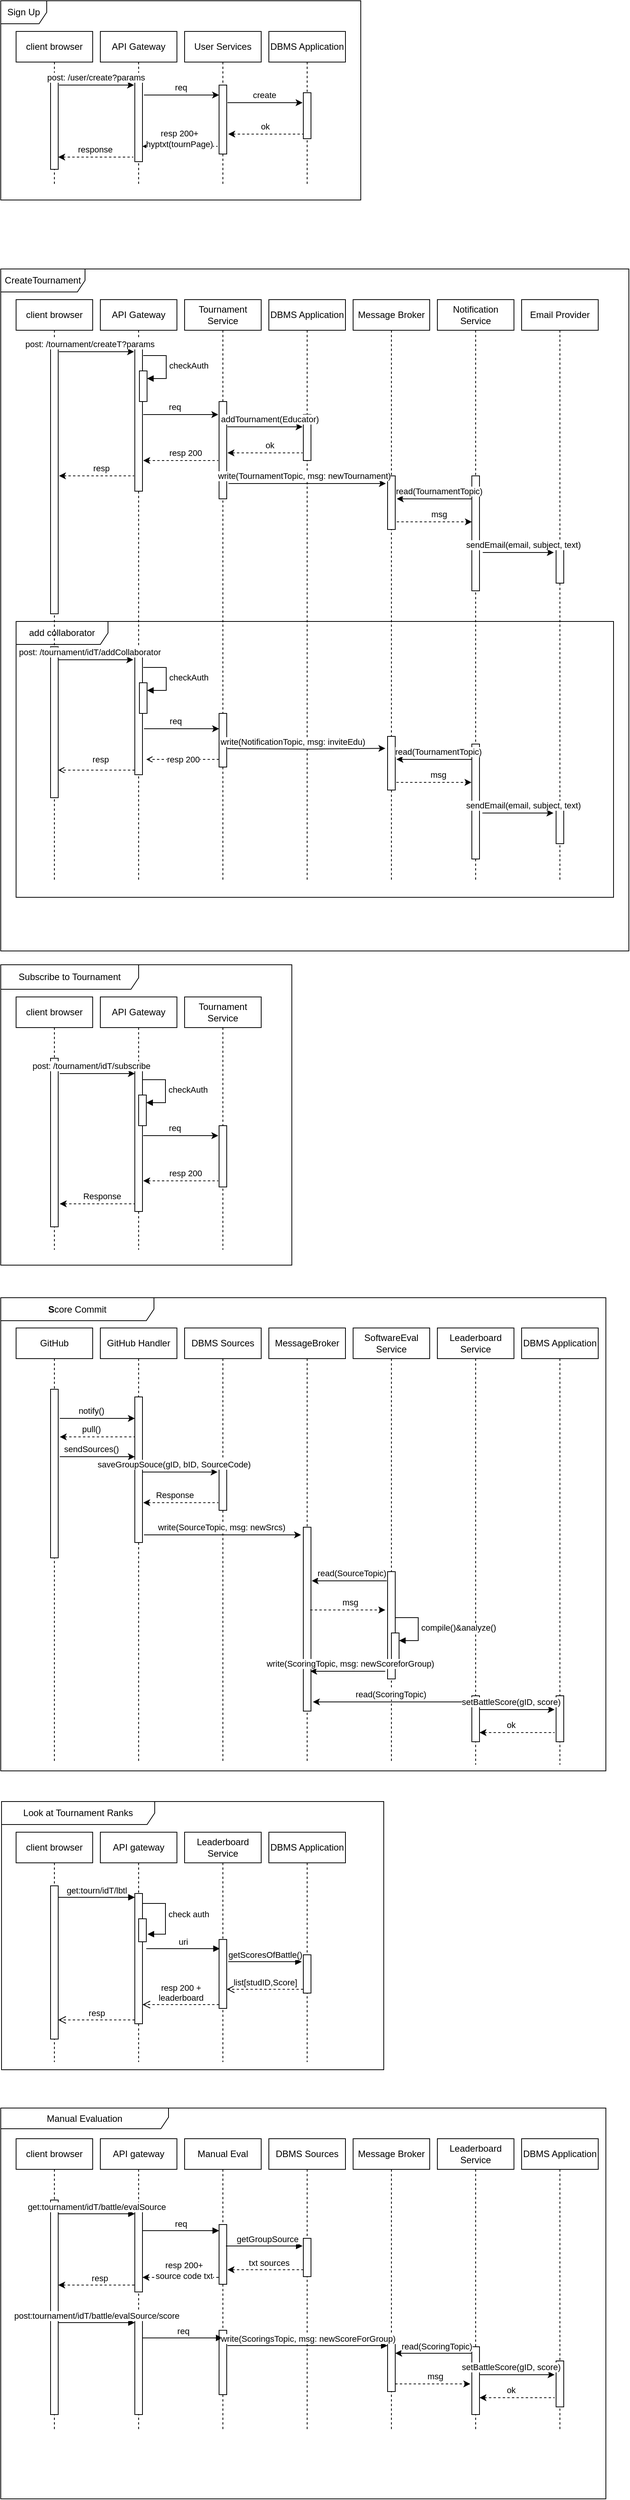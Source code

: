 <mxfile>
    <diagram name="Page-1" id="SsuF13_C3aySYE1LdbN4">
        <mxGraphModel dx="1086" dy="674" grid="1" gridSize="10" guides="1" tooltips="1" connect="1" arrows="1" fold="1" page="1" pageScale="1" pageWidth="850" pageHeight="1100" math="0" shadow="0">
            <root>
                <mxCell id="0"/>
                <mxCell id="1" parent="0"/>
                <mxCell id="yxxKlvif9OGhSchaogqb-140" value="add collaborator" style="shape=umlFrame;whiteSpace=wrap;html=1;pointerEvents=0;width=120;height=30;" parent="1" vertex="1">
                    <mxGeometry x="30" y="870" width="780" height="360" as="geometry"/>
                </mxCell>
                <mxCell id="pGpMaRgbsiMrkL-crF_X-93" value="Manual Evaluation" style="shape=umlFrame;whiteSpace=wrap;html=1;pointerEvents=0;width=219;height=27;" parent="1" vertex="1">
                    <mxGeometry x="10" y="2810" width="790" height="510" as="geometry"/>
                </mxCell>
                <mxCell id="pGpMaRgbsiMrkL-crF_X-26" value="Look at Tournament Ranks" style="shape=umlFrame;whiteSpace=wrap;html=1;pointerEvents=0;width=200;height=30;" parent="1" vertex="1">
                    <mxGeometry x="11" y="2410" width="499" height="350" as="geometry"/>
                </mxCell>
                <mxCell id="yxxKlvif9OGhSchaogqb-205" value="Subscribe to Tournament" style="shape=umlFrame;whiteSpace=wrap;html=1;pointerEvents=0;width=180;height=32;" parent="1" vertex="1">
                    <mxGeometry x="10" y="1318" width="380" height="392" as="geometry"/>
                </mxCell>
                <mxCell id="yxxKlvif9OGhSchaogqb-132" value="CreateTournament" style="shape=umlFrame;whiteSpace=wrap;html=1;pointerEvents=0;width=110;height=30;" parent="1" vertex="1">
                    <mxGeometry x="10" y="410" width="820" height="890" as="geometry"/>
                </mxCell>
                <mxCell id="yxxKlvif9OGhSchaogqb-60" value="Sign Up" style="shape=umlFrame;whiteSpace=wrap;html=1;pointerEvents=0;" parent="1" vertex="1">
                    <mxGeometry x="10" y="60" width="470" height="260" as="geometry"/>
                </mxCell>
                <mxCell id="yxxKlvif9OGhSchaogqb-23" value="client browser" style="shape=umlLifeline;perimeter=lifelinePerimeter;whiteSpace=wrap;html=1;container=1;dropTarget=0;collapsible=0;recursiveResize=0;outlineConnect=0;portConstraint=eastwest;newEdgeStyle={&quot;curved&quot;:0,&quot;rounded&quot;:0};" parent="1" vertex="1">
                    <mxGeometry x="30" y="100" width="100" height="200" as="geometry"/>
                </mxCell>
                <mxCell id="yxxKlvif9OGhSchaogqb-38" value="" style="html=1;points=[[0,0,0,0,5],[0,0.5,0,0,0],[0,1,0,0,-5],[1,0,0,0,5],[1,0.5,0,0,0],[1,1,0,0,-5]];perimeter=orthogonalPerimeter;outlineConnect=0;targetShapes=umlLifeline;portConstraint=eastwest;newEdgeStyle={&quot;curved&quot;:0,&quot;rounded&quot;:0};" parent="yxxKlvif9OGhSchaogqb-23" vertex="1">
                    <mxGeometry x="45" y="60" width="10" height="120" as="geometry"/>
                </mxCell>
                <mxCell id="yxxKlvif9OGhSchaogqb-27" value="API Gateway" style="shape=umlLifeline;perimeter=lifelinePerimeter;whiteSpace=wrap;html=1;container=1;dropTarget=0;collapsible=0;recursiveResize=0;outlineConnect=0;portConstraint=eastwest;newEdgeStyle={&quot;curved&quot;:0,&quot;rounded&quot;:0};" parent="1" vertex="1">
                    <mxGeometry x="140" y="100" width="100" height="200" as="geometry"/>
                </mxCell>
                <mxCell id="yxxKlvif9OGhSchaogqb-42" value="" style="html=1;points=[[0,0,0,0,5],[0,0.5,0,0,0],[0,1,0,0,-5],[1,0,0,0,5],[1,0.5,0,0,0],[1,1,0,0,-5]];perimeter=orthogonalPerimeter;outlineConnect=0;targetShapes=umlLifeline;portConstraint=eastwest;newEdgeStyle={&quot;curved&quot;:0,&quot;rounded&quot;:0};" parent="yxxKlvif9OGhSchaogqb-27" vertex="1">
                    <mxGeometry x="45" y="60" width="10" height="110" as="geometry"/>
                </mxCell>
                <mxCell id="yxxKlvif9OGhSchaogqb-36" style="edgeStyle=orthogonalEdgeStyle;rounded=0;orthogonalLoop=1;jettySize=auto;html=1;curved=0;exitX=1;exitY=0;exitDx=0;exitDy=5;exitPerimeter=0;" parent="1" edge="1">
                    <mxGeometry relative="1" as="geometry">
                        <mxPoint x="86" y="170" as="sourcePoint"/>
                        <mxPoint x="184" y="170" as="targetPoint"/>
                    </mxGeometry>
                </mxCell>
                <mxCell id="yxxKlvif9OGhSchaogqb-37" value="post: /user/create?params" style="edgeLabel;html=1;align=center;verticalAlign=middle;resizable=0;points=[];" parent="yxxKlvif9OGhSchaogqb-36" vertex="1" connectable="0">
                    <mxGeometry x="-0.192" relative="1" as="geometry">
                        <mxPoint x="8" y="-10" as="offset"/>
                    </mxGeometry>
                </mxCell>
                <mxCell id="yxxKlvif9OGhSchaogqb-43" value="User Services" style="shape=umlLifeline;perimeter=lifelinePerimeter;whiteSpace=wrap;html=1;container=1;dropTarget=0;collapsible=0;recursiveResize=0;outlineConnect=0;portConstraint=eastwest;newEdgeStyle={&quot;curved&quot;:0,&quot;rounded&quot;:0};" parent="1" vertex="1">
                    <mxGeometry x="250" y="100" width="100" height="200" as="geometry"/>
                </mxCell>
                <mxCell id="yxxKlvif9OGhSchaogqb-44" value="" style="html=1;points=[[0,0,0,0,5],[0,0.5,0,0,0],[0,1,0,0,-5],[1,0,0,0,5],[1,0.5,0,0,0],[1,1,0,0,-5]];perimeter=orthogonalPerimeter;outlineConnect=0;targetShapes=umlLifeline;portConstraint=eastwest;newEdgeStyle={&quot;curved&quot;:0,&quot;rounded&quot;:0};" parent="yxxKlvif9OGhSchaogqb-43" vertex="1">
                    <mxGeometry x="45" y="70" width="10" height="90" as="geometry"/>
                </mxCell>
                <mxCell id="yxxKlvif9OGhSchaogqb-45" style="edgeStyle=orthogonalEdgeStyle;rounded=0;orthogonalLoop=1;jettySize=auto;html=1;curved=0;exitX=1;exitY=0;exitDx=0;exitDy=5;exitPerimeter=0;" parent="1" edge="1">
                    <mxGeometry relative="1" as="geometry">
                        <mxPoint x="197" y="183" as="sourcePoint"/>
                        <mxPoint x="295" y="183" as="targetPoint"/>
                    </mxGeometry>
                </mxCell>
                <mxCell id="yxxKlvif9OGhSchaogqb-46" value="req" style="edgeLabel;html=1;align=center;verticalAlign=middle;resizable=0;points=[];" parent="yxxKlvif9OGhSchaogqb-45" vertex="1" connectable="0">
                    <mxGeometry x="-0.192" relative="1" as="geometry">
                        <mxPoint x="8" y="-10" as="offset"/>
                    </mxGeometry>
                </mxCell>
                <mxCell id="yxxKlvif9OGhSchaogqb-47" value="DBMS Application" style="shape=umlLifeline;perimeter=lifelinePerimeter;whiteSpace=wrap;html=1;container=1;dropTarget=0;collapsible=0;recursiveResize=0;outlineConnect=0;portConstraint=eastwest;newEdgeStyle={&quot;curved&quot;:0,&quot;rounded&quot;:0};" parent="1" vertex="1">
                    <mxGeometry x="360" y="100" width="100" height="200" as="geometry"/>
                </mxCell>
                <mxCell id="yxxKlvif9OGhSchaogqb-48" value="" style="html=1;points=[[0,0,0,0,5],[0,0.5,0,0,0],[0,1,0,0,-5],[1,0,0,0,5],[1,0.5,0,0,0],[1,1,0,0,-5]];perimeter=orthogonalPerimeter;outlineConnect=0;targetShapes=umlLifeline;portConstraint=eastwest;newEdgeStyle={&quot;curved&quot;:0,&quot;rounded&quot;:0};" parent="yxxKlvif9OGhSchaogqb-47" vertex="1">
                    <mxGeometry x="45" y="80" width="10" height="60" as="geometry"/>
                </mxCell>
                <mxCell id="yxxKlvif9OGhSchaogqb-49" style="edgeStyle=orthogonalEdgeStyle;rounded=0;orthogonalLoop=1;jettySize=auto;html=1;curved=0;exitX=1;exitY=0;exitDx=0;exitDy=5;exitPerimeter=0;" parent="1" edge="1">
                    <mxGeometry relative="1" as="geometry">
                        <mxPoint x="306" y="193" as="sourcePoint"/>
                        <mxPoint x="404" y="193" as="targetPoint"/>
                    </mxGeometry>
                </mxCell>
                <mxCell id="yxxKlvif9OGhSchaogqb-50" value="create" style="edgeLabel;html=1;align=center;verticalAlign=middle;resizable=0;points=[];" parent="yxxKlvif9OGhSchaogqb-49" vertex="1" connectable="0">
                    <mxGeometry x="-0.192" relative="1" as="geometry">
                        <mxPoint x="8" y="-10" as="offset"/>
                    </mxGeometry>
                </mxCell>
                <mxCell id="yxxKlvif9OGhSchaogqb-51" style="edgeStyle=orthogonalEdgeStyle;rounded=0;orthogonalLoop=1;jettySize=auto;html=1;curved=0;exitX=1;exitY=0;exitDx=0;exitDy=5;exitPerimeter=0;endArrow=none;endFill=0;startArrow=classic;startFill=1;dashed=1;" parent="1" edge="1">
                    <mxGeometry relative="1" as="geometry">
                        <mxPoint x="307" y="234" as="sourcePoint"/>
                        <mxPoint x="405" y="234" as="targetPoint"/>
                    </mxGeometry>
                </mxCell>
                <mxCell id="yxxKlvif9OGhSchaogqb-52" value="ok" style="edgeLabel;html=1;align=center;verticalAlign=middle;resizable=0;points=[];" parent="yxxKlvif9OGhSchaogqb-51" vertex="1" connectable="0">
                    <mxGeometry x="-0.192" relative="1" as="geometry">
                        <mxPoint x="8" y="-10" as="offset"/>
                    </mxGeometry>
                </mxCell>
                <mxCell id="yxxKlvif9OGhSchaogqb-53" style="edgeStyle=orthogonalEdgeStyle;rounded=0;orthogonalLoop=1;jettySize=auto;html=1;curved=0;exitX=1;exitY=0;exitDx=0;exitDy=5;exitPerimeter=0;endArrow=none;endFill=0;startArrow=classic;startFill=1;dashed=1;" parent="1" edge="1">
                    <mxGeometry relative="1" as="geometry">
                        <mxPoint x="195" y="250" as="sourcePoint"/>
                        <mxPoint x="293" y="250" as="targetPoint"/>
                    </mxGeometry>
                </mxCell>
                <mxCell id="yxxKlvif9OGhSchaogqb-54" value="&lt;div&gt;resp 200+&lt;/div&gt;&lt;div&gt;hyptxt(tournPage)&lt;br&gt;&lt;/div&gt;" style="edgeLabel;html=1;align=center;verticalAlign=middle;resizable=0;points=[];" parent="yxxKlvif9OGhSchaogqb-53" vertex="1" connectable="0">
                    <mxGeometry x="-0.192" relative="1" as="geometry">
                        <mxPoint x="8" y="-10" as="offset"/>
                    </mxGeometry>
                </mxCell>
                <mxCell id="yxxKlvif9OGhSchaogqb-55" style="edgeStyle=orthogonalEdgeStyle;rounded=0;orthogonalLoop=1;jettySize=auto;html=1;curved=0;exitX=1;exitY=0;exitDx=0;exitDy=5;exitPerimeter=0;endArrow=none;endFill=0;startArrow=classic;startFill=1;dashed=1;" parent="1" edge="1">
                    <mxGeometry relative="1" as="geometry">
                        <mxPoint x="85" y="264" as="sourcePoint"/>
                        <mxPoint x="183" y="264" as="targetPoint"/>
                    </mxGeometry>
                </mxCell>
                <mxCell id="yxxKlvif9OGhSchaogqb-56" value="response" style="edgeLabel;html=1;align=center;verticalAlign=middle;resizable=0;points=[];" parent="yxxKlvif9OGhSchaogqb-55" vertex="1" connectable="0">
                    <mxGeometry x="-0.192" relative="1" as="geometry">
                        <mxPoint x="8" y="-10" as="offset"/>
                    </mxGeometry>
                </mxCell>
                <mxCell id="yxxKlvif9OGhSchaogqb-61" value="client browser" style="shape=umlLifeline;perimeter=lifelinePerimeter;whiteSpace=wrap;html=1;container=1;dropTarget=0;collapsible=0;recursiveResize=0;outlineConnect=0;portConstraint=eastwest;newEdgeStyle={&quot;curved&quot;:0,&quot;rounded&quot;:0};" parent="1" vertex="1">
                    <mxGeometry x="30" y="450" width="100" height="760" as="geometry"/>
                </mxCell>
                <mxCell id="yxxKlvif9OGhSchaogqb-102" value="" style="html=1;points=[[0,0,0,0,5],[0,1,0,0,-5],[1,0,0,0,5],[1,1,0,0,-5]];perimeter=orthogonalPerimeter;outlineConnect=0;targetShapes=umlLifeline;portConstraint=eastwest;newEdgeStyle={&quot;curved&quot;:0,&quot;rounded&quot;:0};" parent="yxxKlvif9OGhSchaogqb-61" vertex="1">
                    <mxGeometry x="45" y="60" width="10" height="350" as="geometry"/>
                </mxCell>
                <mxCell id="yxxKlvif9OGhSchaogqb-141" value="" style="html=1;points=[[0,0,0,0,5],[0,1,0,0,-5],[1,0,0,0,5],[1,1,0,0,-5]];perimeter=orthogonalPerimeter;outlineConnect=0;targetShapes=umlLifeline;portConstraint=eastwest;newEdgeStyle={&quot;curved&quot;:0,&quot;rounded&quot;:0};" parent="yxxKlvif9OGhSchaogqb-61" vertex="1">
                    <mxGeometry x="45" y="453" width="10" height="197" as="geometry"/>
                </mxCell>
                <mxCell id="yxxKlvif9OGhSchaogqb-63" value="API Gateway" style="shape=umlLifeline;perimeter=lifelinePerimeter;whiteSpace=wrap;html=1;container=1;dropTarget=0;collapsible=0;recursiveResize=0;outlineConnect=0;portConstraint=eastwest;newEdgeStyle={&quot;curved&quot;:0,&quot;rounded&quot;:0};" parent="1" vertex="1">
                    <mxGeometry x="140" y="450" width="100" height="760" as="geometry"/>
                </mxCell>
                <mxCell id="yxxKlvif9OGhSchaogqb-104" value="" style="html=1;points=[[0,0,0,0,5],[0,1,0,0,-5],[1,0,0,0,5],[1,1,0,0,-5]];perimeter=orthogonalPerimeter;outlineConnect=0;targetShapes=umlLifeline;portConstraint=eastwest;newEdgeStyle={&quot;curved&quot;:0,&quot;rounded&quot;:0};" parent="yxxKlvif9OGhSchaogqb-63" vertex="1">
                    <mxGeometry x="45" y="60" width="10" height="190" as="geometry"/>
                </mxCell>
                <mxCell id="yxxKlvif9OGhSchaogqb-105" value="" style="html=1;points=[[0,0,0,0,5],[0,1,0,0,-5],[1,0,0,0,5],[1,1,0,0,-5]];perimeter=orthogonalPerimeter;outlineConnect=0;targetShapes=umlLifeline;portConstraint=eastwest;newEdgeStyle={&quot;curved&quot;:0,&quot;rounded&quot;:0};" parent="yxxKlvif9OGhSchaogqb-63" vertex="1">
                    <mxGeometry x="51" y="93" width="10" height="40" as="geometry"/>
                </mxCell>
                <mxCell id="yxxKlvif9OGhSchaogqb-106" value="checkAuth" style="html=1;align=left;spacingLeft=2;endArrow=block;rounded=0;edgeStyle=orthogonalEdgeStyle;curved=0;rounded=0;" parent="yxxKlvif9OGhSchaogqb-63" target="yxxKlvif9OGhSchaogqb-105" edge="1">
                    <mxGeometry relative="1" as="geometry">
                        <mxPoint x="56" y="73" as="sourcePoint"/>
                        <Array as="points">
                            <mxPoint x="86" y="103"/>
                        </Array>
                    </mxGeometry>
                </mxCell>
                <mxCell id="yxxKlvif9OGhSchaogqb-99" style="edgeStyle=orthogonalEdgeStyle;rounded=0;orthogonalLoop=1;jettySize=auto;html=1;curved=0;exitX=1;exitY=0;exitDx=0;exitDy=5;exitPerimeter=0;" parent="1" edge="1">
                    <mxGeometry relative="1" as="geometry">
                        <mxPoint x="86" y="518" as="sourcePoint"/>
                        <mxPoint x="184" y="518" as="targetPoint"/>
                    </mxGeometry>
                </mxCell>
                <mxCell id="yxxKlvif9OGhSchaogqb-100" value="post: /tournament/createT?params" style="edgeLabel;html=1;align=center;verticalAlign=middle;resizable=0;points=[];" parent="yxxKlvif9OGhSchaogqb-99" vertex="1" connectable="0">
                    <mxGeometry x="-0.192" relative="1" as="geometry">
                        <mxPoint y="-10" as="offset"/>
                    </mxGeometry>
                </mxCell>
                <mxCell id="yxxKlvif9OGhSchaogqb-101" value="&lt;div&gt;Tournament&lt;/div&gt;&lt;div&gt;Service&lt;br&gt;&lt;/div&gt;" style="shape=umlLifeline;perimeter=lifelinePerimeter;whiteSpace=wrap;html=1;container=1;dropTarget=0;collapsible=0;recursiveResize=0;outlineConnect=0;portConstraint=eastwest;newEdgeStyle={&quot;curved&quot;:0,&quot;rounded&quot;:0};" parent="1" vertex="1">
                    <mxGeometry x="250" y="450" width="100" height="760" as="geometry"/>
                </mxCell>
                <mxCell id="yxxKlvif9OGhSchaogqb-109" value="" style="html=1;points=[[0,0,0,0,5],[0,1,0,0,-5],[1,0,0,0,5],[1,1,0,0,-5]];perimeter=orthogonalPerimeter;outlineConnect=0;targetShapes=umlLifeline;portConstraint=eastwest;newEdgeStyle={&quot;curved&quot;:0,&quot;rounded&quot;:0};" parent="yxxKlvif9OGhSchaogqb-101" vertex="1">
                    <mxGeometry x="45" y="133" width="10" height="127" as="geometry"/>
                </mxCell>
                <mxCell id="yxxKlvif9OGhSchaogqb-150" value="" style="html=1;points=[[0,0,0,0,5],[0,1,0,0,-5],[1,0,0,0,5],[1,1,0,0,-5]];perimeter=orthogonalPerimeter;outlineConnect=0;targetShapes=umlLifeline;portConstraint=eastwest;newEdgeStyle={&quot;curved&quot;:0,&quot;rounded&quot;:0};" parent="yxxKlvif9OGhSchaogqb-101" vertex="1">
                    <mxGeometry x="45" y="540" width="10" height="70" as="geometry"/>
                </mxCell>
                <mxCell id="yxxKlvif9OGhSchaogqb-107" style="edgeStyle=orthogonalEdgeStyle;rounded=0;orthogonalLoop=1;jettySize=auto;html=1;curved=0;exitX=1;exitY=0;exitDx=0;exitDy=5;exitPerimeter=0;" parent="1" edge="1">
                    <mxGeometry relative="1" as="geometry">
                        <mxPoint x="196" y="600" as="sourcePoint"/>
                        <mxPoint x="294" y="600" as="targetPoint"/>
                    </mxGeometry>
                </mxCell>
                <mxCell id="yxxKlvif9OGhSchaogqb-108" value="req" style="edgeLabel;html=1;align=center;verticalAlign=middle;resizable=0;points=[];" parent="yxxKlvif9OGhSchaogqb-107" vertex="1" connectable="0">
                    <mxGeometry x="-0.192" relative="1" as="geometry">
                        <mxPoint x="1" y="-10" as="offset"/>
                    </mxGeometry>
                </mxCell>
                <mxCell id="yxxKlvif9OGhSchaogqb-110" value="DBMS Application" style="shape=umlLifeline;perimeter=lifelinePerimeter;whiteSpace=wrap;html=1;container=1;dropTarget=0;collapsible=0;recursiveResize=0;outlineConnect=0;portConstraint=eastwest;newEdgeStyle={&quot;curved&quot;:0,&quot;rounded&quot;:0};" parent="1" vertex="1">
                    <mxGeometry x="360" y="450" width="100" height="760" as="geometry"/>
                </mxCell>
                <mxCell id="yxxKlvif9OGhSchaogqb-111" value="" style="html=1;points=[[0,0,0,0,5],[0,1,0,0,-5],[1,0,0,0,5],[1,1,0,0,-5]];perimeter=orthogonalPerimeter;outlineConnect=0;targetShapes=umlLifeline;portConstraint=eastwest;newEdgeStyle={&quot;curved&quot;:0,&quot;rounded&quot;:0};" parent="yxxKlvif9OGhSchaogqb-110" vertex="1">
                    <mxGeometry x="45" y="150" width="10" height="60" as="geometry"/>
                </mxCell>
                <mxCell id="yxxKlvif9OGhSchaogqb-112" style="edgeStyle=orthogonalEdgeStyle;rounded=0;orthogonalLoop=1;jettySize=auto;html=1;curved=0;exitX=1;exitY=0;exitDx=0;exitDy=5;exitPerimeter=0;" parent="1" edge="1">
                    <mxGeometry relative="1" as="geometry">
                        <mxPoint x="306" y="616" as="sourcePoint"/>
                        <mxPoint x="404" y="616" as="targetPoint"/>
                    </mxGeometry>
                </mxCell>
                <mxCell id="yxxKlvif9OGhSchaogqb-113" value="addTournament(Educator)" style="edgeLabel;html=1;align=center;verticalAlign=middle;resizable=0;points=[];" parent="yxxKlvif9OGhSchaogqb-112" vertex="1" connectable="0">
                    <mxGeometry x="-0.192" relative="1" as="geometry">
                        <mxPoint x="15" y="-10" as="offset"/>
                    </mxGeometry>
                </mxCell>
                <mxCell id="yxxKlvif9OGhSchaogqb-114" value="Message Broker" style="shape=umlLifeline;perimeter=lifelinePerimeter;whiteSpace=wrap;html=1;container=1;dropTarget=0;collapsible=0;recursiveResize=0;outlineConnect=0;portConstraint=eastwest;newEdgeStyle={&quot;curved&quot;:0,&quot;rounded&quot;:0};" parent="1" vertex="1">
                    <mxGeometry x="470" y="450" width="100" height="760" as="geometry"/>
                </mxCell>
                <mxCell id="yxxKlvif9OGhSchaogqb-115" value="" style="html=1;points=[[0,0,0,0,5],[0,1,0,0,-5],[1,0,0,0,5],[1,1,0,0,-5]];perimeter=orthogonalPerimeter;outlineConnect=0;targetShapes=umlLifeline;portConstraint=eastwest;newEdgeStyle={&quot;curved&quot;:0,&quot;rounded&quot;:0};" parent="yxxKlvif9OGhSchaogqb-114" vertex="1">
                    <mxGeometry x="45" y="230" width="10" height="70" as="geometry"/>
                </mxCell>
                <mxCell id="yxxKlvif9OGhSchaogqb-116" style="edgeStyle=orthogonalEdgeStyle;rounded=0;orthogonalLoop=1;jettySize=auto;html=1;curved=0;exitX=1;exitY=0;exitDx=0;exitDy=5;exitPerimeter=0;" parent="1" edge="1">
                    <mxGeometry relative="1" as="geometry">
                        <mxPoint x="307.27" y="690" as="sourcePoint"/>
                        <mxPoint x="512.72" y="690" as="targetPoint"/>
                    </mxGeometry>
                </mxCell>
                <mxCell id="yxxKlvif9OGhSchaogqb-117" value="write(TournamentTopic, msg: newTournament)" style="edgeLabel;html=1;align=center;verticalAlign=middle;resizable=0;points=[];" parent="yxxKlvif9OGhSchaogqb-116" vertex="1" connectable="0">
                    <mxGeometry x="-0.192" relative="1" as="geometry">
                        <mxPoint x="15" y="-10" as="offset"/>
                    </mxGeometry>
                </mxCell>
                <mxCell id="yxxKlvif9OGhSchaogqb-118" value="Notification Service" style="shape=umlLifeline;perimeter=lifelinePerimeter;whiteSpace=wrap;html=1;container=1;dropTarget=0;collapsible=0;recursiveResize=0;outlineConnect=0;portConstraint=eastwest;newEdgeStyle={&quot;curved&quot;:0,&quot;rounded&quot;:0};" parent="1" vertex="1">
                    <mxGeometry x="580" y="450" width="100" height="760" as="geometry"/>
                </mxCell>
                <mxCell id="yxxKlvif9OGhSchaogqb-119" value="" style="html=1;points=[[0,0,0,0,5],[0,1,0,0,-5],[1,0,0,0,5],[1,1,0,0,-5]];perimeter=orthogonalPerimeter;outlineConnect=0;targetShapes=umlLifeline;portConstraint=eastwest;newEdgeStyle={&quot;curved&quot;:0,&quot;rounded&quot;:0};" parent="yxxKlvif9OGhSchaogqb-118" vertex="1">
                    <mxGeometry x="45" y="230" width="10" height="150" as="geometry"/>
                </mxCell>
                <mxCell id="yxxKlvif9OGhSchaogqb-120" style="edgeStyle=orthogonalEdgeStyle;rounded=0;orthogonalLoop=1;jettySize=auto;html=1;curved=0;exitX=1;exitY=0;exitDx=0;exitDy=5;exitPerimeter=0;endArrow=none;endFill=0;startArrow=classic;startFill=1;" parent="1" edge="1">
                    <mxGeometry relative="1" as="geometry">
                        <mxPoint x="527" y="710" as="sourcePoint"/>
                        <mxPoint x="625" y="710" as="targetPoint"/>
                    </mxGeometry>
                </mxCell>
                <mxCell id="yxxKlvif9OGhSchaogqb-121" value="read(TournamentTopic)" style="edgeLabel;html=1;align=center;verticalAlign=middle;resizable=0;points=[];" parent="yxxKlvif9OGhSchaogqb-120" vertex="1" connectable="0">
                    <mxGeometry x="-0.192" relative="1" as="geometry">
                        <mxPoint x="15" y="-10" as="offset"/>
                    </mxGeometry>
                </mxCell>
                <mxCell id="yxxKlvif9OGhSchaogqb-122" style="edgeStyle=orthogonalEdgeStyle;rounded=0;orthogonalLoop=1;jettySize=auto;html=1;curved=0;exitX=1;exitY=0;exitDx=0;exitDy=5;exitPerimeter=0;endArrow=classic;endFill=1;startArrow=none;startFill=0;dashed=1;" parent="1" edge="1">
                    <mxGeometry relative="1" as="geometry">
                        <mxPoint x="527" y="740" as="sourcePoint"/>
                        <mxPoint x="625" y="740" as="targetPoint"/>
                    </mxGeometry>
                </mxCell>
                <mxCell id="yxxKlvif9OGhSchaogqb-123" value="msg" style="edgeLabel;html=1;align=center;verticalAlign=middle;resizable=0;points=[];" parent="yxxKlvif9OGhSchaogqb-122" vertex="1" connectable="0">
                    <mxGeometry x="-0.192" relative="1" as="geometry">
                        <mxPoint x="15" y="-10" as="offset"/>
                    </mxGeometry>
                </mxCell>
                <mxCell id="yxxKlvif9OGhSchaogqb-124" style="edgeStyle=orthogonalEdgeStyle;rounded=0;orthogonalLoop=1;jettySize=auto;html=1;curved=0;exitX=1;exitY=0;exitDx=0;exitDy=5;exitPerimeter=0;dashed=1;startArrow=classic;startFill=1;endArrow=none;endFill=0;" parent="1" edge="1">
                    <mxGeometry relative="1" as="geometry">
                        <mxPoint x="306" y="650" as="sourcePoint"/>
                        <mxPoint x="404" y="650" as="targetPoint"/>
                    </mxGeometry>
                </mxCell>
                <mxCell id="yxxKlvif9OGhSchaogqb-125" value="ok" style="edgeLabel;html=1;align=center;verticalAlign=middle;resizable=0;points=[];" parent="yxxKlvif9OGhSchaogqb-124" vertex="1" connectable="0">
                    <mxGeometry x="-0.192" relative="1" as="geometry">
                        <mxPoint x="15" y="-10" as="offset"/>
                    </mxGeometry>
                </mxCell>
                <mxCell id="yxxKlvif9OGhSchaogqb-126" style="edgeStyle=orthogonalEdgeStyle;rounded=0;orthogonalLoop=1;jettySize=auto;html=1;curved=0;exitX=1;exitY=0;exitDx=0;exitDy=5;exitPerimeter=0;dashed=1;startArrow=classic;startFill=1;endArrow=none;endFill=0;" parent="1" edge="1">
                    <mxGeometry relative="1" as="geometry">
                        <mxPoint x="196" y="660" as="sourcePoint"/>
                        <mxPoint x="294" y="660" as="targetPoint"/>
                    </mxGeometry>
                </mxCell>
                <mxCell id="yxxKlvif9OGhSchaogqb-127" value="resp 200" style="edgeLabel;html=1;align=center;verticalAlign=middle;resizable=0;points=[];" parent="yxxKlvif9OGhSchaogqb-126" vertex="1" connectable="0">
                    <mxGeometry x="-0.192" relative="1" as="geometry">
                        <mxPoint x="15" y="-10" as="offset"/>
                    </mxGeometry>
                </mxCell>
                <mxCell id="yxxKlvif9OGhSchaogqb-128" style="edgeStyle=orthogonalEdgeStyle;rounded=0;orthogonalLoop=1;jettySize=auto;html=1;curved=0;exitX=1;exitY=0;exitDx=0;exitDy=5;exitPerimeter=0;dashed=1;startArrow=classic;startFill=1;endArrow=none;endFill=0;" parent="1" edge="1">
                    <mxGeometry relative="1" as="geometry">
                        <mxPoint x="86" y="680" as="sourcePoint"/>
                        <mxPoint x="184" y="680" as="targetPoint"/>
                    </mxGeometry>
                </mxCell>
                <mxCell id="yxxKlvif9OGhSchaogqb-129" value="resp" style="edgeLabel;html=1;align=center;verticalAlign=middle;resizable=0;points=[];" parent="yxxKlvif9OGhSchaogqb-128" vertex="1" connectable="0">
                    <mxGeometry x="-0.192" relative="1" as="geometry">
                        <mxPoint x="15" y="-10" as="offset"/>
                    </mxGeometry>
                </mxCell>
                <mxCell id="yxxKlvif9OGhSchaogqb-133" value="Email Provider" style="shape=umlLifeline;perimeter=lifelinePerimeter;whiteSpace=wrap;html=1;container=1;dropTarget=0;collapsible=0;recursiveResize=0;outlineConnect=0;portConstraint=eastwest;newEdgeStyle={&quot;curved&quot;:0,&quot;rounded&quot;:0};" parent="1" vertex="1">
                    <mxGeometry x="690" y="450" width="100" height="760" as="geometry"/>
                </mxCell>
                <mxCell id="yxxKlvif9OGhSchaogqb-137" value="" style="html=1;points=[[0,0,0,0,5],[0,1,0,0,-5],[1,0,0,0,5],[1,1,0,0,-5]];perimeter=orthogonalPerimeter;outlineConnect=0;targetShapes=umlLifeline;portConstraint=eastwest;newEdgeStyle={&quot;curved&quot;:0,&quot;rounded&quot;:0};" parent="yxxKlvif9OGhSchaogqb-133" vertex="1">
                    <mxGeometry x="45" y="320" width="10" height="50" as="geometry"/>
                </mxCell>
                <mxCell id="yxxKlvif9OGhSchaogqb-135" style="edgeStyle=orthogonalEdgeStyle;rounded=0;orthogonalLoop=1;jettySize=auto;html=1;curved=0;exitX=1;exitY=0;exitDx=0;exitDy=5;exitPerimeter=0;" parent="1" edge="1">
                    <mxGeometry relative="1" as="geometry">
                        <mxPoint x="639.27" y="780" as="sourcePoint"/>
                        <mxPoint x="732" y="780" as="targetPoint"/>
                    </mxGeometry>
                </mxCell>
                <mxCell id="yxxKlvif9OGhSchaogqb-136" value="sendEmail(email, subject, text)" style="edgeLabel;html=1;align=center;verticalAlign=middle;resizable=0;points=[];" parent="yxxKlvif9OGhSchaogqb-135" vertex="1" connectable="0">
                    <mxGeometry x="-0.192" relative="1" as="geometry">
                        <mxPoint x="15" y="-10" as="offset"/>
                    </mxGeometry>
                </mxCell>
                <mxCell id="3" value="resp" style="edgeStyle=none;html=1;curved=0;rounded=0;exitX=0;exitY=1;exitDx=0;exitDy=-5;exitPerimeter=0;dashed=1;endArrow=open;endFill=0;" edge="1" parent="1">
                    <mxGeometry x="-0.1" y="-14" relative="1" as="geometry">
                        <mxPoint x="185" y="1064" as="sourcePoint"/>
                        <mxPoint x="85" y="1064" as="targetPoint"/>
                        <mxPoint as="offset"/>
                    </mxGeometry>
                </mxCell>
                <mxCell id="yxxKlvif9OGhSchaogqb-147" value="" style="html=1;points=[[0,0,0,0,5],[0,1,0,0,-5],[1,0,0,0,5],[1,1,0,0,-5]];perimeter=orthogonalPerimeter;outlineConnect=0;targetShapes=umlLifeline;portConstraint=eastwest;newEdgeStyle={&quot;curved&quot;:0,&quot;rounded&quot;:0};" parent="1" vertex="1">
                    <mxGeometry x="185" y="910" width="10" height="160" as="geometry"/>
                </mxCell>
                <mxCell id="yxxKlvif9OGhSchaogqb-148" value="" style="html=1;points=[[0,0,0,0,5],[0,1,0,0,-5],[1,0,0,0,5],[1,1,0,0,-5]];perimeter=orthogonalPerimeter;outlineConnect=0;targetShapes=umlLifeline;portConstraint=eastwest;newEdgeStyle={&quot;curved&quot;:0,&quot;rounded&quot;:0};" parent="1" vertex="1">
                    <mxGeometry x="191" y="950" width="10" height="40" as="geometry"/>
                </mxCell>
                <mxCell id="yxxKlvif9OGhSchaogqb-149" value="checkAuth" style="html=1;align=left;spacingLeft=2;endArrow=block;rounded=0;edgeStyle=orthogonalEdgeStyle;curved=0;rounded=0;" parent="1" target="yxxKlvif9OGhSchaogqb-148" edge="1">
                    <mxGeometry relative="1" as="geometry">
                        <mxPoint x="196" y="930" as="sourcePoint"/>
                        <Array as="points">
                            <mxPoint x="226" y="960"/>
                        </Array>
                    </mxGeometry>
                </mxCell>
                <mxCell id="yxxKlvif9OGhSchaogqb-151" style="edgeStyle=orthogonalEdgeStyle;rounded=0;orthogonalLoop=1;jettySize=auto;html=1;curved=0;exitX=1;exitY=0;exitDx=0;exitDy=5;exitPerimeter=0;" parent="1" edge="1">
                    <mxGeometry relative="1" as="geometry">
                        <mxPoint x="197" y="1010" as="sourcePoint"/>
                        <mxPoint x="295" y="1010" as="targetPoint"/>
                    </mxGeometry>
                </mxCell>
                <mxCell id="yxxKlvif9OGhSchaogqb-152" value="req" style="edgeLabel;html=1;align=center;verticalAlign=middle;resizable=0;points=[];" parent="yxxKlvif9OGhSchaogqb-151" vertex="1" connectable="0">
                    <mxGeometry x="-0.192" relative="1" as="geometry">
                        <mxPoint x="1" y="-10" as="offset"/>
                    </mxGeometry>
                </mxCell>
                <mxCell id="yxxKlvif9OGhSchaogqb-153" style="edgeStyle=orthogonalEdgeStyle;rounded=0;orthogonalLoop=1;jettySize=auto;html=1;curved=0;exitX=1;exitY=0;exitDx=0;exitDy=5;exitPerimeter=0;entryX=-0.295;entryY=0.223;entryDx=0;entryDy=0;entryPerimeter=0;" parent="1" target="yxxKlvif9OGhSchaogqb-155" edge="1">
                    <mxGeometry relative="1" as="geometry">
                        <mxPoint x="306" y="1036" as="sourcePoint"/>
                        <mxPoint x="404" y="1036" as="targetPoint"/>
                    </mxGeometry>
                </mxCell>
                <mxCell id="yxxKlvif9OGhSchaogqb-154" value="write(NotificationTopic, msg: inviteEdu)" style="edgeLabel;html=1;align=center;verticalAlign=middle;resizable=0;points=[];" parent="yxxKlvif9OGhSchaogqb-153" vertex="1" connectable="0">
                    <mxGeometry x="-0.192" relative="1" as="geometry">
                        <mxPoint x="1" y="-10" as="offset"/>
                    </mxGeometry>
                </mxCell>
                <mxCell id="yxxKlvif9OGhSchaogqb-155" value="" style="html=1;points=[[0,0,0,0,5],[0,1,0,0,-5],[1,0,0,0,5],[1,1,0,0,-5]];perimeter=orthogonalPerimeter;outlineConnect=0;targetShapes=umlLifeline;portConstraint=eastwest;newEdgeStyle={&quot;curved&quot;:0,&quot;rounded&quot;:0};" parent="1" vertex="1">
                    <mxGeometry x="515" y="1020" width="10" height="70" as="geometry"/>
                </mxCell>
                <mxCell id="yxxKlvif9OGhSchaogqb-162" style="edgeStyle=orthogonalEdgeStyle;rounded=0;orthogonalLoop=1;jettySize=auto;html=1;curved=0;exitX=1;exitY=0;exitDx=0;exitDy=5;exitPerimeter=0;endArrow=classic;endFill=1;startArrow=none;startFill=0;dashed=1;" parent="1" edge="1">
                    <mxGeometry relative="1" as="geometry">
                        <mxPoint x="526.5" y="1080" as="sourcePoint"/>
                        <mxPoint x="624.5" y="1080" as="targetPoint"/>
                    </mxGeometry>
                </mxCell>
                <mxCell id="yxxKlvif9OGhSchaogqb-163" value="msg" style="edgeLabel;html=1;align=center;verticalAlign=middle;resizable=0;points=[];" parent="yxxKlvif9OGhSchaogqb-162" vertex="1" connectable="0">
                    <mxGeometry x="-0.192" relative="1" as="geometry">
                        <mxPoint x="15" y="-10" as="offset"/>
                    </mxGeometry>
                </mxCell>
                <mxCell id="yxxKlvif9OGhSchaogqb-168" value="" style="html=1;points=[[0,0,0,0,5],[0,1,0,0,-5],[1,0,0,0,5],[1,1,0,0,-5]];perimeter=orthogonalPerimeter;outlineConnect=0;targetShapes=umlLifeline;portConstraint=eastwest;newEdgeStyle={&quot;curved&quot;:0,&quot;rounded&quot;:0};" parent="1" vertex="1">
                    <mxGeometry x="625" y="1030" width="10" height="150" as="geometry"/>
                </mxCell>
                <mxCell id="yxxKlvif9OGhSchaogqb-169" value="" style="html=1;points=[[0,0,0,0,5],[0,1,0,0,-5],[1,0,0,0,5],[1,1,0,0,-5]];perimeter=orthogonalPerimeter;outlineConnect=0;targetShapes=umlLifeline;portConstraint=eastwest;newEdgeStyle={&quot;curved&quot;:0,&quot;rounded&quot;:0};" parent="1" vertex="1">
                    <mxGeometry x="735" y="1110" width="10" height="50" as="geometry"/>
                </mxCell>
                <mxCell id="yxxKlvif9OGhSchaogqb-164" style="edgeStyle=orthogonalEdgeStyle;rounded=0;orthogonalLoop=1;jettySize=auto;html=1;curved=0;exitX=1;exitY=0;exitDx=0;exitDy=5;exitPerimeter=0;" parent="1" edge="1">
                    <mxGeometry relative="1" as="geometry">
                        <mxPoint x="638.77" y="1120" as="sourcePoint"/>
                        <mxPoint x="731.5" y="1120" as="targetPoint"/>
                    </mxGeometry>
                </mxCell>
                <mxCell id="yxxKlvif9OGhSchaogqb-165" value="sendEmail(email, subject, text)" style="edgeLabel;html=1;align=center;verticalAlign=middle;resizable=0;points=[];" parent="yxxKlvif9OGhSchaogqb-164" vertex="1" connectable="0">
                    <mxGeometry x="-0.192" relative="1" as="geometry">
                        <mxPoint x="15" y="-10" as="offset"/>
                    </mxGeometry>
                </mxCell>
                <mxCell id="yxxKlvif9OGhSchaogqb-160" style="edgeStyle=orthogonalEdgeStyle;rounded=0;orthogonalLoop=1;jettySize=auto;html=1;curved=0;exitX=1;exitY=0;exitDx=0;exitDy=5;exitPerimeter=0;endArrow=none;endFill=0;startArrow=classic;startFill=1;" parent="1" edge="1">
                    <mxGeometry relative="1" as="geometry">
                        <mxPoint x="526.5" y="1050" as="sourcePoint"/>
                        <mxPoint x="624.5" y="1050" as="targetPoint"/>
                    </mxGeometry>
                </mxCell>
                <mxCell id="yxxKlvif9OGhSchaogqb-161" value="read(TournamentTopic)" style="edgeLabel;html=1;align=center;verticalAlign=middle;resizable=0;points=[];" parent="yxxKlvif9OGhSchaogqb-160" vertex="1" connectable="0">
                    <mxGeometry x="-0.192" relative="1" as="geometry">
                        <mxPoint x="15" y="-10" as="offset"/>
                    </mxGeometry>
                </mxCell>
                <mxCell id="yxxKlvif9OGhSchaogqb-142" style="edgeStyle=orthogonalEdgeStyle;rounded=0;orthogonalLoop=1;jettySize=auto;html=1;curved=0;exitX=1;exitY=0;exitDx=0;exitDy=5;exitPerimeter=0;" parent="1" edge="1">
                    <mxGeometry relative="1" as="geometry">
                        <mxPoint x="85" y="920" as="sourcePoint"/>
                        <mxPoint x="183" y="920" as="targetPoint"/>
                    </mxGeometry>
                </mxCell>
                <mxCell id="yxxKlvif9OGhSchaogqb-143" value="post: /tournament/idT/addCollaborator" style="edgeLabel;html=1;align=center;verticalAlign=middle;resizable=0;points=[];" parent="yxxKlvif9OGhSchaogqb-142" vertex="1" connectable="0">
                    <mxGeometry x="-0.192" relative="1" as="geometry">
                        <mxPoint x="1" y="-10" as="offset"/>
                    </mxGeometry>
                </mxCell>
                <mxCell id="yxxKlvif9OGhSchaogqb-180" value="client browser" style="shape=umlLifeline;perimeter=lifelinePerimeter;whiteSpace=wrap;html=1;container=1;dropTarget=0;collapsible=0;recursiveResize=0;outlineConnect=0;portConstraint=eastwest;newEdgeStyle={&quot;curved&quot;:0,&quot;rounded&quot;:0};" parent="1" vertex="1">
                    <mxGeometry x="30" y="1360" width="100" height="330" as="geometry"/>
                </mxCell>
                <mxCell id="yxxKlvif9OGhSchaogqb-190" value="" style="html=1;points=[[0,0,0,0,5],[0,1,0,0,-5],[1,0,0,0,5],[1,1,0,0,-5]];perimeter=orthogonalPerimeter;outlineConnect=0;targetShapes=umlLifeline;portConstraint=eastwest;newEdgeStyle={&quot;curved&quot;:0,&quot;rounded&quot;:0};" parent="yxxKlvif9OGhSchaogqb-180" vertex="1">
                    <mxGeometry x="45" y="80" width="10" height="220" as="geometry"/>
                </mxCell>
                <mxCell id="yxxKlvif9OGhSchaogqb-183" value="API Gateway" style="shape=umlLifeline;perimeter=lifelinePerimeter;whiteSpace=wrap;html=1;container=1;dropTarget=0;collapsible=0;recursiveResize=0;outlineConnect=0;portConstraint=eastwest;newEdgeStyle={&quot;curved&quot;:0,&quot;rounded&quot;:0};" parent="1" vertex="1">
                    <mxGeometry x="140" y="1360" width="100" height="330" as="geometry"/>
                </mxCell>
                <mxCell id="yxxKlvif9OGhSchaogqb-193" value="" style="html=1;points=[[0,0,0,0,5],[0,1,0,0,-5],[1,0,0,0,5],[1,1,0,0,-5]];perimeter=orthogonalPerimeter;outlineConnect=0;targetShapes=umlLifeline;portConstraint=eastwest;newEdgeStyle={&quot;curved&quot;:0,&quot;rounded&quot;:0};" parent="yxxKlvif9OGhSchaogqb-183" vertex="1">
                    <mxGeometry x="45" y="90" width="10" height="190" as="geometry"/>
                </mxCell>
                <mxCell id="yxxKlvif9OGhSchaogqb-187" value="&lt;div&gt;Tournament&lt;/div&gt;&lt;div&gt;Service&lt;br&gt;&lt;/div&gt;" style="shape=umlLifeline;perimeter=lifelinePerimeter;whiteSpace=wrap;html=1;container=1;dropTarget=0;collapsible=0;recursiveResize=0;outlineConnect=0;portConstraint=eastwest;newEdgeStyle={&quot;curved&quot;:0,&quot;rounded&quot;:0};" parent="1" vertex="1">
                    <mxGeometry x="250" y="1360" width="100" height="330" as="geometry"/>
                </mxCell>
                <mxCell id="yxxKlvif9OGhSchaogqb-200" value="" style="html=1;points=[[0,0,0,0,5],[0,1,0,0,-5],[1,0,0,0,5],[1,1,0,0,-5]];perimeter=orthogonalPerimeter;outlineConnect=0;targetShapes=umlLifeline;portConstraint=eastwest;newEdgeStyle={&quot;curved&quot;:0,&quot;rounded&quot;:0};" parent="yxxKlvif9OGhSchaogqb-187" vertex="1">
                    <mxGeometry x="45" y="168" width="10" height="80" as="geometry"/>
                </mxCell>
                <mxCell id="yxxKlvif9OGhSchaogqb-191" style="edgeStyle=orthogonalEdgeStyle;rounded=0;orthogonalLoop=1;jettySize=auto;html=1;curved=0;exitX=1;exitY=0;exitDx=0;exitDy=5;exitPerimeter=0;" parent="1" edge="1">
                    <mxGeometry relative="1" as="geometry">
                        <mxPoint x="87" y="1460" as="sourcePoint"/>
                        <mxPoint x="185" y="1460" as="targetPoint"/>
                    </mxGeometry>
                </mxCell>
                <mxCell id="yxxKlvif9OGhSchaogqb-192" value="post: /tournament/idT/subscribe" style="edgeLabel;html=1;align=center;verticalAlign=middle;resizable=0;points=[];" parent="yxxKlvif9OGhSchaogqb-191" vertex="1" connectable="0">
                    <mxGeometry x="-0.192" relative="1" as="geometry">
                        <mxPoint x="1" y="-10" as="offset"/>
                    </mxGeometry>
                </mxCell>
                <mxCell id="yxxKlvif9OGhSchaogqb-194" style="edgeStyle=orthogonalEdgeStyle;rounded=0;orthogonalLoop=1;jettySize=auto;html=1;curved=0;exitX=1;exitY=0;exitDx=0;exitDy=5;exitPerimeter=0;" parent="1" edge="1">
                    <mxGeometry relative="1" as="geometry">
                        <mxPoint x="196" y="1541" as="sourcePoint"/>
                        <mxPoint x="294" y="1541" as="targetPoint"/>
                    </mxGeometry>
                </mxCell>
                <mxCell id="yxxKlvif9OGhSchaogqb-195" value="req" style="edgeLabel;html=1;align=center;verticalAlign=middle;resizable=0;points=[];" parent="yxxKlvif9OGhSchaogqb-194" vertex="1" connectable="0">
                    <mxGeometry x="-0.192" relative="1" as="geometry">
                        <mxPoint x="1" y="-10" as="offset"/>
                    </mxGeometry>
                </mxCell>
                <mxCell id="yxxKlvif9OGhSchaogqb-196" value="" style="html=1;points=[[0,0,0,0,5],[0,1,0,0,-5],[1,0,0,0,5],[1,1,0,0,-5]];perimeter=orthogonalPerimeter;outlineConnect=0;targetShapes=umlLifeline;portConstraint=eastwest;newEdgeStyle={&quot;curved&quot;:0,&quot;rounded&quot;:0};" parent="1" vertex="1">
                    <mxGeometry x="190" y="1488" width="10" height="40" as="geometry"/>
                </mxCell>
                <mxCell id="yxxKlvif9OGhSchaogqb-197" value="checkAuth" style="html=1;align=left;spacingLeft=2;endArrow=block;rounded=0;edgeStyle=orthogonalEdgeStyle;curved=0;rounded=0;" parent="1" target="yxxKlvif9OGhSchaogqb-196" edge="1">
                    <mxGeometry relative="1" as="geometry">
                        <mxPoint x="195" y="1468" as="sourcePoint"/>
                        <Array as="points">
                            <mxPoint x="225" y="1498"/>
                        </Array>
                    </mxGeometry>
                </mxCell>
                <mxCell id="yxxKlvif9OGhSchaogqb-201" style="edgeStyle=orthogonalEdgeStyle;rounded=0;orthogonalLoop=1;jettySize=auto;html=1;curved=0;exitX=1;exitY=0;exitDx=0;exitDy=5;exitPerimeter=0;dashed=1;startArrow=classic;startFill=1;endArrow=none;endFill=0;" parent="1" edge="1">
                    <mxGeometry relative="1" as="geometry">
                        <mxPoint x="196" y="1600" as="sourcePoint"/>
                        <mxPoint x="294" y="1600" as="targetPoint"/>
                    </mxGeometry>
                </mxCell>
                <mxCell id="yxxKlvif9OGhSchaogqb-202" value="resp 200" style="edgeLabel;html=1;align=center;verticalAlign=middle;resizable=0;points=[];" parent="yxxKlvif9OGhSchaogqb-201" vertex="1" connectable="0">
                    <mxGeometry x="-0.192" relative="1" as="geometry">
                        <mxPoint x="15" y="-10" as="offset"/>
                    </mxGeometry>
                </mxCell>
                <mxCell id="yxxKlvif9OGhSchaogqb-203" style="edgeStyle=orthogonalEdgeStyle;rounded=0;orthogonalLoop=1;jettySize=auto;html=1;curved=0;exitX=1;exitY=0;exitDx=0;exitDy=5;exitPerimeter=0;dashed=1;startArrow=classic;startFill=1;endArrow=none;endFill=0;" parent="1" edge="1">
                    <mxGeometry relative="1" as="geometry">
                        <mxPoint x="87" y="1630" as="sourcePoint"/>
                        <mxPoint x="185" y="1630" as="targetPoint"/>
                    </mxGeometry>
                </mxCell>
                <mxCell id="yxxKlvif9OGhSchaogqb-204" value="Response" style="edgeLabel;html=1;align=center;verticalAlign=middle;resizable=0;points=[];" parent="yxxKlvif9OGhSchaogqb-203" vertex="1" connectable="0">
                    <mxGeometry x="-0.192" relative="1" as="geometry">
                        <mxPoint x="15" y="-10" as="offset"/>
                    </mxGeometry>
                </mxCell>
                <mxCell id="yxxKlvif9OGhSchaogqb-222" value="GitHub" style="shape=umlLifeline;perimeter=lifelinePerimeter;whiteSpace=wrap;html=1;container=1;dropTarget=0;collapsible=0;recursiveResize=0;outlineConnect=0;portConstraint=eastwest;newEdgeStyle={&quot;curved&quot;:0,&quot;rounded&quot;:0};" parent="1" vertex="1">
                    <mxGeometry x="30" y="1792" width="100" height="568" as="geometry"/>
                </mxCell>
                <mxCell id="yxxKlvif9OGhSchaogqb-223" value="" style="html=1;points=[[0,0,0,0,5],[0,1,0,0,-5],[1,0,0,0,5],[1,1,0,0,-5]];perimeter=orthogonalPerimeter;outlineConnect=0;targetShapes=umlLifeline;portConstraint=eastwest;newEdgeStyle={&quot;curved&quot;:0,&quot;rounded&quot;:0};" parent="yxxKlvif9OGhSchaogqb-222" vertex="1">
                    <mxGeometry x="45" y="80" width="10" height="220" as="geometry"/>
                </mxCell>
                <mxCell id="yxxKlvif9OGhSchaogqb-224" value="GitHub Handler" style="shape=umlLifeline;perimeter=lifelinePerimeter;whiteSpace=wrap;html=1;container=1;dropTarget=0;collapsible=0;recursiveResize=0;outlineConnect=0;portConstraint=eastwest;newEdgeStyle={&quot;curved&quot;:0,&quot;rounded&quot;:0};" parent="1" vertex="1">
                    <mxGeometry x="140" y="1792" width="100" height="568" as="geometry"/>
                </mxCell>
                <mxCell id="yxxKlvif9OGhSchaogqb-225" value="" style="html=1;points=[[0,0,0,0,5],[0,1,0,0,-5],[1,0,0,0,5],[1,1,0,0,-5]];perimeter=orthogonalPerimeter;outlineConnect=0;targetShapes=umlLifeline;portConstraint=eastwest;newEdgeStyle={&quot;curved&quot;:0,&quot;rounded&quot;:0};" parent="yxxKlvif9OGhSchaogqb-224" vertex="1">
                    <mxGeometry x="45" y="90" width="10" height="190" as="geometry"/>
                </mxCell>
                <mxCell id="yxxKlvif9OGhSchaogqb-226" value="DBMS Sources" style="shape=umlLifeline;perimeter=lifelinePerimeter;whiteSpace=wrap;html=1;container=1;dropTarget=0;collapsible=0;recursiveResize=0;outlineConnect=0;portConstraint=eastwest;newEdgeStyle={&quot;curved&quot;:0,&quot;rounded&quot;:0};" parent="1" vertex="1">
                    <mxGeometry x="250" y="1792" width="100" height="568" as="geometry"/>
                </mxCell>
                <mxCell id="yxxKlvif9OGhSchaogqb-227" value="" style="html=1;points=[[0,0,0,0,5],[0,1,0,0,-5],[1,0,0,0,5],[1,1,0,0,-5]];perimeter=orthogonalPerimeter;outlineConnect=0;targetShapes=umlLifeline;portConstraint=eastwest;newEdgeStyle={&quot;curved&quot;:0,&quot;rounded&quot;:0};" parent="yxxKlvif9OGhSchaogqb-226" vertex="1">
                    <mxGeometry x="45" y="180" width="10" height="58" as="geometry"/>
                </mxCell>
                <mxCell id="yxxKlvif9OGhSchaogqb-228" value="MessageBroker" style="shape=umlLifeline;perimeter=lifelinePerimeter;whiteSpace=wrap;html=1;container=1;dropTarget=0;collapsible=0;recursiveResize=0;outlineConnect=0;portConstraint=eastwest;newEdgeStyle={&quot;curved&quot;:0,&quot;rounded&quot;:0};" parent="1" vertex="1">
                    <mxGeometry x="360" y="1792" width="100" height="568" as="geometry"/>
                </mxCell>
                <mxCell id="yxxKlvif9OGhSchaogqb-229" value="" style="html=1;points=[[0,0,0,0,5],[0,1,0,0,-5],[1,0,0,0,5],[1,1,0,0,-5]];perimeter=orthogonalPerimeter;outlineConnect=0;targetShapes=umlLifeline;portConstraint=eastwest;newEdgeStyle={&quot;curved&quot;:0,&quot;rounded&quot;:0};" parent="yxxKlvif9OGhSchaogqb-228" vertex="1">
                    <mxGeometry x="45" y="260" width="10" height="240" as="geometry"/>
                </mxCell>
                <mxCell id="yxxKlvif9OGhSchaogqb-230" value="SoftwareEval Service" style="shape=umlLifeline;perimeter=lifelinePerimeter;whiteSpace=wrap;html=1;container=1;dropTarget=0;collapsible=0;recursiveResize=0;outlineConnect=0;portConstraint=eastwest;newEdgeStyle={&quot;curved&quot;:0,&quot;rounded&quot;:0};" parent="1" vertex="1">
                    <mxGeometry x="470" y="1792" width="100" height="568" as="geometry"/>
                </mxCell>
                <mxCell id="yxxKlvif9OGhSchaogqb-235" style="edgeStyle=orthogonalEdgeStyle;rounded=0;orthogonalLoop=1;jettySize=auto;html=1;curved=0;exitX=1;exitY=0;exitDx=0;exitDy=5;exitPerimeter=0;" parent="1" edge="1">
                    <mxGeometry relative="1" as="geometry">
                        <mxPoint x="87" y="1910" as="sourcePoint"/>
                        <mxPoint x="185" y="1910" as="targetPoint"/>
                    </mxGeometry>
                </mxCell>
                <mxCell id="yxxKlvif9OGhSchaogqb-236" value="notify()" style="edgeLabel;html=1;align=center;verticalAlign=middle;resizable=0;points=[];" parent="yxxKlvif9OGhSchaogqb-235" vertex="1" connectable="0">
                    <mxGeometry x="-0.192" relative="1" as="geometry">
                        <mxPoint x="1" y="-10" as="offset"/>
                    </mxGeometry>
                </mxCell>
                <mxCell id="yxxKlvif9OGhSchaogqb-239" style="edgeStyle=orthogonalEdgeStyle;rounded=0;orthogonalLoop=1;jettySize=auto;html=1;curved=0;exitX=1;exitY=0;exitDx=0;exitDy=5;exitPerimeter=0;dashed=1;startArrow=classic;startFill=1;endArrow=none;endFill=0;" parent="1" edge="1">
                    <mxGeometry relative="1" as="geometry">
                        <mxPoint x="87" y="1934.14" as="sourcePoint"/>
                        <mxPoint x="185" y="1934.14" as="targetPoint"/>
                    </mxGeometry>
                </mxCell>
                <mxCell id="yxxKlvif9OGhSchaogqb-240" value="pull()" style="edgeLabel;html=1;align=center;verticalAlign=middle;resizable=0;points=[];" parent="yxxKlvif9OGhSchaogqb-239" vertex="1" connectable="0">
                    <mxGeometry x="-0.192" relative="1" as="geometry">
                        <mxPoint x="1" y="-10" as="offset"/>
                    </mxGeometry>
                </mxCell>
                <mxCell id="yxxKlvif9OGhSchaogqb-241" style="edgeStyle=orthogonalEdgeStyle;rounded=0;orthogonalLoop=1;jettySize=auto;html=1;curved=0;exitX=1;exitY=0;exitDx=0;exitDy=5;exitPerimeter=0;" parent="1" edge="1">
                    <mxGeometry relative="1" as="geometry">
                        <mxPoint x="87" y="1960" as="sourcePoint"/>
                        <mxPoint x="185" y="1960" as="targetPoint"/>
                    </mxGeometry>
                </mxCell>
                <mxCell id="yxxKlvif9OGhSchaogqb-242" value="sendSources()" style="edgeLabel;html=1;align=center;verticalAlign=middle;resizable=0;points=[];" parent="yxxKlvif9OGhSchaogqb-241" vertex="1" connectable="0">
                    <mxGeometry x="-0.192" relative="1" as="geometry">
                        <mxPoint x="1" y="-10" as="offset"/>
                    </mxGeometry>
                </mxCell>
                <mxCell id="yxxKlvif9OGhSchaogqb-244" style="edgeStyle=orthogonalEdgeStyle;rounded=0;orthogonalLoop=1;jettySize=auto;html=1;curved=0;exitX=1;exitY=0;exitDx=0;exitDy=5;exitPerimeter=0;" parent="1" edge="1">
                    <mxGeometry relative="1" as="geometry">
                        <mxPoint x="195" y="1980" as="sourcePoint"/>
                        <mxPoint x="293" y="1980" as="targetPoint"/>
                    </mxGeometry>
                </mxCell>
                <mxCell id="yxxKlvif9OGhSchaogqb-245" value="saveGroupSouce(gID, bID, SourceCode)" style="edgeLabel;html=1;align=center;verticalAlign=middle;resizable=0;points=[];" parent="yxxKlvif9OGhSchaogqb-244" vertex="1" connectable="0">
                    <mxGeometry x="-0.192" relative="1" as="geometry">
                        <mxPoint x="1" y="-10" as="offset"/>
                    </mxGeometry>
                </mxCell>
                <mxCell id="yxxKlvif9OGhSchaogqb-246" style="edgeStyle=orthogonalEdgeStyle;rounded=0;orthogonalLoop=1;jettySize=auto;html=1;curved=0;exitX=1;exitY=0;exitDx=0;exitDy=5;exitPerimeter=0;dashed=1;startArrow=classic;startFill=1;endArrow=none;endFill=0;" parent="1" edge="1">
                    <mxGeometry relative="1" as="geometry">
                        <mxPoint x="196" y="2020" as="sourcePoint"/>
                        <mxPoint x="294" y="2020" as="targetPoint"/>
                    </mxGeometry>
                </mxCell>
                <mxCell id="yxxKlvif9OGhSchaogqb-247" value="Response" style="edgeLabel;html=1;align=center;verticalAlign=middle;resizable=0;points=[];" parent="yxxKlvif9OGhSchaogqb-246" vertex="1" connectable="0">
                    <mxGeometry x="-0.192" relative="1" as="geometry">
                        <mxPoint x="1" y="-10" as="offset"/>
                    </mxGeometry>
                </mxCell>
                <mxCell id="yxxKlvif9OGhSchaogqb-231" value="" style="html=1;points=[[0,0,0,0,5],[0,1,0,0,-5],[1,0,0,0,5],[1,1,0,0,-5]];perimeter=orthogonalPerimeter;outlineConnect=0;targetShapes=umlLifeline;portConstraint=eastwest;newEdgeStyle={&quot;curved&quot;:0,&quot;rounded&quot;:0};" parent="1" vertex="1">
                    <mxGeometry x="515" y="2110" width="10" height="140" as="geometry"/>
                </mxCell>
                <mxCell id="yxxKlvif9OGhSchaogqb-250" style="edgeStyle=orthogonalEdgeStyle;rounded=0;orthogonalLoop=1;jettySize=auto;html=1;curved=0;exitX=1;exitY=0;exitDx=0;exitDy=5;exitPerimeter=0;" parent="1" edge="1">
                    <mxGeometry relative="1" as="geometry">
                        <mxPoint x="197" y="2062" as="sourcePoint"/>
                        <mxPoint x="402" y="2062" as="targetPoint"/>
                    </mxGeometry>
                </mxCell>
                <mxCell id="yxxKlvif9OGhSchaogqb-251" value="write(SourceTopic, msg: newSrcs)" style="edgeLabel;html=1;align=center;verticalAlign=middle;resizable=0;points=[];" parent="yxxKlvif9OGhSchaogqb-250" vertex="1" connectable="0">
                    <mxGeometry x="-0.192" relative="1" as="geometry">
                        <mxPoint x="18" y="-10" as="offset"/>
                    </mxGeometry>
                </mxCell>
                <mxCell id="yxxKlvif9OGhSchaogqb-252" style="edgeStyle=orthogonalEdgeStyle;rounded=0;orthogonalLoop=1;jettySize=auto;html=1;curved=0;exitX=1;exitY=0;exitDx=0;exitDy=5;exitPerimeter=0;startArrow=classic;startFill=1;endArrow=none;endFill=0;" parent="1" edge="1">
                    <mxGeometry relative="1" as="geometry">
                        <mxPoint x="416" y="2122" as="sourcePoint"/>
                        <mxPoint x="514" y="2122" as="targetPoint"/>
                    </mxGeometry>
                </mxCell>
                <mxCell id="yxxKlvif9OGhSchaogqb-253" value="read(SourceTopic)" style="edgeLabel;html=1;align=center;verticalAlign=middle;resizable=0;points=[];" parent="yxxKlvif9OGhSchaogqb-252" vertex="1" connectable="0">
                    <mxGeometry x="-0.192" relative="1" as="geometry">
                        <mxPoint x="12" y="-10" as="offset"/>
                    </mxGeometry>
                </mxCell>
                <mxCell id="yxxKlvif9OGhSchaogqb-254" style="edgeStyle=orthogonalEdgeStyle;rounded=0;orthogonalLoop=1;jettySize=auto;html=1;curved=0;exitX=1;exitY=0;exitDx=0;exitDy=5;exitPerimeter=0;dashed=1;startArrow=none;startFill=0;endArrow=classic;endFill=1;" parent="1" edge="1">
                    <mxGeometry relative="1" as="geometry">
                        <mxPoint x="414" y="2160" as="sourcePoint"/>
                        <mxPoint x="512" y="2160" as="targetPoint"/>
                    </mxGeometry>
                </mxCell>
                <mxCell id="yxxKlvif9OGhSchaogqb-255" value="msg" style="edgeLabel;html=1;align=center;verticalAlign=middle;resizable=0;points=[];" parent="yxxKlvif9OGhSchaogqb-254" vertex="1" connectable="0">
                    <mxGeometry x="-0.192" relative="1" as="geometry">
                        <mxPoint x="12" y="-10" as="offset"/>
                    </mxGeometry>
                </mxCell>
                <mxCell id="yxxKlvif9OGhSchaogqb-256" value="&lt;div&gt;Leaderboard&lt;/div&gt;&lt;div&gt;Service&lt;br&gt;&lt;/div&gt;" style="shape=umlLifeline;perimeter=lifelinePerimeter;whiteSpace=wrap;html=1;container=1;dropTarget=0;collapsible=0;recursiveResize=0;outlineConnect=0;portConstraint=eastwest;newEdgeStyle={&quot;curved&quot;:0,&quot;rounded&quot;:0};" parent="1" vertex="1">
                    <mxGeometry x="580" y="1792" width="100" height="570" as="geometry"/>
                </mxCell>
                <mxCell id="yxxKlvif9OGhSchaogqb-261" value="" style="html=1;points=[[0,0,0,0,5],[0,1,0,0,-5],[1,0,0,0,5],[1,1,0,0,-5]];perimeter=orthogonalPerimeter;outlineConnect=0;targetShapes=umlLifeline;portConstraint=eastwest;newEdgeStyle={&quot;curved&quot;:0,&quot;rounded&quot;:0};" parent="yxxKlvif9OGhSchaogqb-256" vertex="1">
                    <mxGeometry x="45" y="480" width="10" height="60" as="geometry"/>
                </mxCell>
                <mxCell id="yxxKlvif9OGhSchaogqb-257" value="" style="html=1;points=[[0,0,0,0,5],[0,1,0,0,-5],[1,0,0,0,5],[1,1,0,0,-5]];perimeter=orthogonalPerimeter;outlineConnect=0;targetShapes=umlLifeline;portConstraint=eastwest;newEdgeStyle={&quot;curved&quot;:0,&quot;rounded&quot;:0};" parent="1" vertex="1">
                    <mxGeometry x="520" y="2190" width="10" height="40" as="geometry"/>
                </mxCell>
                <mxCell id="yxxKlvif9OGhSchaogqb-258" value="compile()&amp;amp;analyze()" style="html=1;align=left;spacingLeft=2;endArrow=block;rounded=0;edgeStyle=orthogonalEdgeStyle;curved=0;rounded=0;" parent="1" target="yxxKlvif9OGhSchaogqb-257" edge="1">
                    <mxGeometry relative="1" as="geometry">
                        <mxPoint x="525" y="2170" as="sourcePoint"/>
                        <Array as="points">
                            <mxPoint x="555" y="2200"/>
                        </Array>
                    </mxGeometry>
                </mxCell>
                <mxCell id="yxxKlvif9OGhSchaogqb-259" style="edgeStyle=orthogonalEdgeStyle;rounded=0;orthogonalLoop=1;jettySize=auto;html=1;curved=0;exitX=1;exitY=0;exitDx=0;exitDy=5;exitPerimeter=0;startArrow=classic;startFill=1;endArrow=none;endFill=0;" parent="1" edge="1">
                    <mxGeometry relative="1" as="geometry">
                        <mxPoint x="414" y="2240" as="sourcePoint"/>
                        <mxPoint x="512" y="2240" as="targetPoint"/>
                    </mxGeometry>
                </mxCell>
                <mxCell id="yxxKlvif9OGhSchaogqb-260" value="write(ScoringTopic, msg: newScoreforGroup)" style="edgeLabel;html=1;align=center;verticalAlign=middle;resizable=0;points=[];" parent="yxxKlvif9OGhSchaogqb-259" vertex="1" connectable="0">
                    <mxGeometry x="-0.192" relative="1" as="geometry">
                        <mxPoint x="12" y="-10" as="offset"/>
                    </mxGeometry>
                </mxCell>
                <mxCell id="yxxKlvif9OGhSchaogqb-262" style="edgeStyle=orthogonalEdgeStyle;rounded=0;orthogonalLoop=1;jettySize=auto;html=1;curved=0;exitX=1;exitY=0;exitDx=0;exitDy=5;exitPerimeter=0;endArrow=none;endFill=0;startArrow=classic;startFill=1;" parent="1" edge="1">
                    <mxGeometry relative="1" as="geometry">
                        <mxPoint x="417.5" y="2280" as="sourcePoint"/>
                        <mxPoint x="622.5" y="2280" as="targetPoint"/>
                    </mxGeometry>
                </mxCell>
                <mxCell id="yxxKlvif9OGhSchaogqb-263" value="read(ScoringTopic)" style="edgeLabel;html=1;align=center;verticalAlign=middle;resizable=0;points=[];" parent="yxxKlvif9OGhSchaogqb-262" vertex="1" connectable="0">
                    <mxGeometry x="-0.192" relative="1" as="geometry">
                        <mxPoint x="18" y="-10" as="offset"/>
                    </mxGeometry>
                </mxCell>
                <mxCell id="yxxKlvif9OGhSchaogqb-266" value="&lt;b&gt;S&lt;/b&gt;core Commit" style="shape=umlFrame;whiteSpace=wrap;html=1;pointerEvents=0;width=200;height=30;" parent="1" vertex="1">
                    <mxGeometry x="10" y="1752.5" width="790" height="617.5" as="geometry"/>
                </mxCell>
                <mxCell id="pGpMaRgbsiMrkL-crF_X-1" value="DBMS Application" style="shape=umlLifeline;perimeter=lifelinePerimeter;whiteSpace=wrap;html=1;container=1;dropTarget=0;collapsible=0;recursiveResize=0;outlineConnect=0;portConstraint=eastwest;newEdgeStyle={&quot;curved&quot;:0,&quot;rounded&quot;:0};" parent="1" vertex="1">
                    <mxGeometry x="690" y="1792" width="100" height="570" as="geometry"/>
                </mxCell>
                <mxCell id="pGpMaRgbsiMrkL-crF_X-2" value="" style="html=1;points=[[0,0,0,0,5],[0,1,0,0,-5],[1,0,0,0,5],[1,1,0,0,-5]];perimeter=orthogonalPerimeter;outlineConnect=0;targetShapes=umlLifeline;portConstraint=eastwest;newEdgeStyle={&quot;curved&quot;:0,&quot;rounded&quot;:0};" parent="pGpMaRgbsiMrkL-crF_X-1" vertex="1">
                    <mxGeometry x="45" y="480" width="10" height="60" as="geometry"/>
                </mxCell>
                <mxCell id="pGpMaRgbsiMrkL-crF_X-3" style="edgeStyle=orthogonalEdgeStyle;rounded=0;orthogonalLoop=1;jettySize=auto;html=1;curved=0;exitX=1;exitY=0;exitDx=0;exitDy=5;exitPerimeter=0;" parent="1" edge="1">
                    <mxGeometry relative="1" as="geometry">
                        <mxPoint x="635" y="2290" as="sourcePoint"/>
                        <mxPoint x="733" y="2290" as="targetPoint"/>
                    </mxGeometry>
                </mxCell>
                <mxCell id="pGpMaRgbsiMrkL-crF_X-4" value="setBattleScore(gID, score)" style="edgeLabel;html=1;align=center;verticalAlign=middle;resizable=0;points=[];" parent="pGpMaRgbsiMrkL-crF_X-3" vertex="1" connectable="0">
                    <mxGeometry x="-0.192" relative="1" as="geometry">
                        <mxPoint x="1" y="-10" as="offset"/>
                    </mxGeometry>
                </mxCell>
                <mxCell id="pGpMaRgbsiMrkL-crF_X-5" style="edgeStyle=orthogonalEdgeStyle;rounded=0;orthogonalLoop=1;jettySize=auto;html=1;curved=0;exitX=1;exitY=0;exitDx=0;exitDy=5;exitPerimeter=0;dashed=1;startArrow=classic;startFill=1;endArrow=none;endFill=0;" parent="1" edge="1">
                    <mxGeometry relative="1" as="geometry">
                        <mxPoint x="635" y="2320" as="sourcePoint"/>
                        <mxPoint x="733" y="2320" as="targetPoint"/>
                    </mxGeometry>
                </mxCell>
                <mxCell id="pGpMaRgbsiMrkL-crF_X-6" value="ok" style="edgeLabel;html=1;align=center;verticalAlign=middle;resizable=0;points=[];" parent="pGpMaRgbsiMrkL-crF_X-5" vertex="1" connectable="0">
                    <mxGeometry x="-0.192" relative="1" as="geometry">
                        <mxPoint x="1" y="-10" as="offset"/>
                    </mxGeometry>
                </mxCell>
                <mxCell id="pGpMaRgbsiMrkL-crF_X-9" value="client browser" style="shape=umlLifeline;perimeter=lifelinePerimeter;whiteSpace=wrap;html=1;container=1;dropTarget=0;collapsible=0;recursiveResize=0;outlineConnect=0;portConstraint=eastwest;newEdgeStyle={&quot;curved&quot;:0,&quot;rounded&quot;:0};" parent="1" vertex="1">
                    <mxGeometry x="30" y="2450" width="100" height="300" as="geometry"/>
                </mxCell>
                <mxCell id="pGpMaRgbsiMrkL-crF_X-10" value="" style="html=1;points=[[0,0,0,0,5],[0,1,0,0,-5],[1,0,0,0,5],[1,1,0,0,-5]];perimeter=orthogonalPerimeter;outlineConnect=0;targetShapes=umlLifeline;portConstraint=eastwest;newEdgeStyle={&quot;curved&quot;:0,&quot;rounded&quot;:0};" parent="pGpMaRgbsiMrkL-crF_X-9" vertex="1">
                    <mxGeometry x="45" y="70" width="10" height="200" as="geometry"/>
                </mxCell>
                <mxCell id="pGpMaRgbsiMrkL-crF_X-11" value="API gateway" style="shape=umlLifeline;perimeter=lifelinePerimeter;whiteSpace=wrap;html=1;container=1;dropTarget=0;collapsible=0;recursiveResize=0;outlineConnect=0;portConstraint=eastwest;newEdgeStyle={&quot;curved&quot;:0,&quot;rounded&quot;:0};" parent="1" vertex="1">
                    <mxGeometry x="140" y="2450" width="100" height="300" as="geometry"/>
                </mxCell>
                <mxCell id="pGpMaRgbsiMrkL-crF_X-12" value="" style="html=1;points=[[0,0,0,0,5],[0,1,0,0,-5],[1,0,0,0,5],[1,1,0,0,-5]];perimeter=orthogonalPerimeter;outlineConnect=0;targetShapes=umlLifeline;portConstraint=eastwest;newEdgeStyle={&quot;curved&quot;:0,&quot;rounded&quot;:0};" parent="pGpMaRgbsiMrkL-crF_X-11" vertex="1">
                    <mxGeometry x="45" y="80" width="10" height="170" as="geometry"/>
                </mxCell>
                <mxCell id="pGpMaRgbsiMrkL-crF_X-13" value="&lt;div&gt;Leaderboard&lt;/div&gt;&lt;div&gt;Service&lt;br&gt;&lt;/div&gt;" style="shape=umlLifeline;perimeter=lifelinePerimeter;whiteSpace=wrap;html=1;container=1;dropTarget=0;collapsible=0;recursiveResize=0;outlineConnect=0;portConstraint=eastwest;newEdgeStyle={&quot;curved&quot;:0,&quot;rounded&quot;:0};" parent="1" vertex="1">
                    <mxGeometry x="250" y="2450" width="100" height="300" as="geometry"/>
                </mxCell>
                <mxCell id="pGpMaRgbsiMrkL-crF_X-14" value="" style="html=1;points=[[0,0,0,0,5],[0,1,0,0,-5],[1,0,0,0,5],[1,1,0,0,-5]];perimeter=orthogonalPerimeter;outlineConnect=0;targetShapes=umlLifeline;portConstraint=eastwest;newEdgeStyle={&quot;curved&quot;:0,&quot;rounded&quot;:0};" parent="pGpMaRgbsiMrkL-crF_X-13" vertex="1">
                    <mxGeometry x="45" y="140" width="10" height="90" as="geometry"/>
                </mxCell>
                <mxCell id="pGpMaRgbsiMrkL-crF_X-15" value="DBMS Application" style="shape=umlLifeline;perimeter=lifelinePerimeter;whiteSpace=wrap;html=1;container=1;dropTarget=0;collapsible=0;recursiveResize=0;outlineConnect=0;portConstraint=eastwest;newEdgeStyle={&quot;curved&quot;:0,&quot;rounded&quot;:0};" parent="1" vertex="1">
                    <mxGeometry x="360" y="2450" width="100" height="300" as="geometry"/>
                </mxCell>
                <mxCell id="pGpMaRgbsiMrkL-crF_X-16" value="" style="html=1;points=[[0,0,0,0,5],[0,1,0,0,-5],[1,0,0,0,5],[1,1,0,0,-5]];perimeter=orthogonalPerimeter;outlineConnect=0;targetShapes=umlLifeline;portConstraint=eastwest;newEdgeStyle={&quot;curved&quot;:0,&quot;rounded&quot;:0};" parent="pGpMaRgbsiMrkL-crF_X-15" vertex="1">
                    <mxGeometry x="45" y="160" width="10" height="50" as="geometry"/>
                </mxCell>
                <mxCell id="pGpMaRgbsiMrkL-crF_X-17" value="resp" style="html=1;verticalAlign=bottom;endArrow=open;dashed=1;endSize=8;curved=0;rounded=0;exitX=0;exitY=1;exitDx=0;exitDy=-5;exitPerimeter=0;" parent="1" source="pGpMaRgbsiMrkL-crF_X-12" target="pGpMaRgbsiMrkL-crF_X-10" edge="1">
                    <mxGeometry relative="1" as="geometry">
                        <mxPoint x="120" y="2595" as="targetPoint"/>
                        <mxPoint as="offset"/>
                    </mxGeometry>
                </mxCell>
                <mxCell id="pGpMaRgbsiMrkL-crF_X-18" value="get:tourn/idT/lbtl" style="html=1;verticalAlign=bottom;endArrow=block;curved=0;rounded=0;entryX=0;entryY=0;entryDx=0;entryDy=5;" parent="1" source="pGpMaRgbsiMrkL-crF_X-10" target="pGpMaRgbsiMrkL-crF_X-12" edge="1">
                    <mxGeometry relative="1" as="geometry">
                        <mxPoint x="120" y="2525" as="sourcePoint"/>
                        <mxPoint as="offset"/>
                    </mxGeometry>
                </mxCell>
                <mxCell id="pGpMaRgbsiMrkL-crF_X-19" value="uri" style="html=1;verticalAlign=bottom;endArrow=block;curved=0;rounded=0;" parent="1" edge="1">
                    <mxGeometry relative="1" as="geometry">
                        <mxPoint x="200" y="2602" as="sourcePoint"/>
                        <Array as="points">
                            <mxPoint x="241" y="2602"/>
                        </Array>
                        <mxPoint x="296" y="2602" as="targetPoint"/>
                    </mxGeometry>
                </mxCell>
                <mxCell id="pGpMaRgbsiMrkL-crF_X-20" value="&lt;div&gt;resp 200 + &lt;br&gt;&lt;/div&gt;&lt;div&gt;leaderboard&lt;br&gt;&lt;/div&gt;" style="html=1;verticalAlign=bottom;endArrow=open;dashed=1;endSize=8;curved=0;rounded=0;exitX=0;exitY=1;exitDx=0;exitDy=-5;" parent="1" source="pGpMaRgbsiMrkL-crF_X-14" target="pGpMaRgbsiMrkL-crF_X-12" edge="1">
                    <mxGeometry relative="1" as="geometry">
                        <mxPoint x="245" y="2595" as="targetPoint"/>
                    </mxGeometry>
                </mxCell>
                <mxCell id="pGpMaRgbsiMrkL-crF_X-21" value="list[studID,Score]" style="html=1;verticalAlign=bottom;endArrow=open;dashed=1;endSize=8;curved=0;rounded=0;exitX=0;exitY=1;exitDx=0;exitDy=-5;" parent="1" source="pGpMaRgbsiMrkL-crF_X-16" target="pGpMaRgbsiMrkL-crF_X-14" edge="1">
                    <mxGeometry relative="1" as="geometry">
                        <mxPoint x="365" y="2605" as="targetPoint"/>
                    </mxGeometry>
                </mxCell>
                <mxCell id="pGpMaRgbsiMrkL-crF_X-22" value="getScoresOfBattle()" style="html=1;verticalAlign=bottom;endArrow=block;curved=0;rounded=0;entryX=0;entryY=0;entryDx=0;entryDy=5;" parent="1" edge="1">
                    <mxGeometry relative="1" as="geometry">
                        <mxPoint x="307" y="2619" as="sourcePoint"/>
                        <mxPoint x="403" y="2619" as="targetPoint"/>
                    </mxGeometry>
                </mxCell>
                <mxCell id="pGpMaRgbsiMrkL-crF_X-23" value="" style="html=1;points=[];perimeter=orthogonalPerimeter;" parent="1" vertex="1">
                    <mxGeometry x="190" y="2563" width="10" height="30" as="geometry"/>
                </mxCell>
                <mxCell id="pGpMaRgbsiMrkL-crF_X-24" value="check auth" style="edgeStyle=orthogonalEdgeStyle;html=1;align=left;spacingLeft=2;endArrow=block;rounded=0;entryX=1.162;entryY=0.671;entryDx=0;entryDy=0;entryPerimeter=0;" parent="1" target="pGpMaRgbsiMrkL-crF_X-23" edge="1">
                    <mxGeometry relative="1" as="geometry">
                        <mxPoint x="200" y="2543" as="sourcePoint"/>
                        <Array as="points">
                            <mxPoint x="195" y="2543"/>
                            <mxPoint x="225" y="2543"/>
                            <mxPoint x="225" y="2583"/>
                            <mxPoint x="202" y="2583"/>
                        </Array>
                    </mxGeometry>
                </mxCell>
                <mxCell id="pGpMaRgbsiMrkL-crF_X-50" value="client browser" style="shape=umlLifeline;perimeter=lifelinePerimeter;whiteSpace=wrap;html=1;container=1;dropTarget=0;collapsible=0;recursiveResize=0;outlineConnect=0;portConstraint=eastwest;newEdgeStyle={&quot;curved&quot;:0,&quot;rounded&quot;:0};" parent="1" vertex="1">
                    <mxGeometry x="30" y="2850" width="100" height="380" as="geometry"/>
                </mxCell>
                <mxCell id="pGpMaRgbsiMrkL-crF_X-57" value="" style="html=1;points=[[0,0,0,0,5],[0,1,0,0,-5],[1,0,0,0,5],[1,1,0,0,-5]];perimeter=orthogonalPerimeter;outlineConnect=0;targetShapes=umlLifeline;portConstraint=eastwest;newEdgeStyle={&quot;curved&quot;:0,&quot;rounded&quot;:0};" parent="pGpMaRgbsiMrkL-crF_X-50" vertex="1">
                    <mxGeometry x="45" y="80" width="10" height="280" as="geometry"/>
                </mxCell>
                <mxCell id="pGpMaRgbsiMrkL-crF_X-52" value="API gateway" style="shape=umlLifeline;perimeter=lifelinePerimeter;whiteSpace=wrap;html=1;container=1;dropTarget=0;collapsible=0;recursiveResize=0;outlineConnect=0;portConstraint=eastwest;newEdgeStyle={&quot;curved&quot;:0,&quot;rounded&quot;:0};" parent="1" vertex="1">
                    <mxGeometry x="140" y="2850" width="100" height="380" as="geometry"/>
                </mxCell>
                <mxCell id="pGpMaRgbsiMrkL-crF_X-58" value="" style="html=1;points=[[0,0,0,0,5],[0,1,0,0,-5],[1,0,0,0,5],[1,1,0,0,-5]];perimeter=orthogonalPerimeter;outlineConnect=0;targetShapes=umlLifeline;portConstraint=eastwest;newEdgeStyle={&quot;curved&quot;:0,&quot;rounded&quot;:0};" parent="pGpMaRgbsiMrkL-crF_X-52" vertex="1">
                    <mxGeometry x="45" y="90" width="10" height="110" as="geometry"/>
                </mxCell>
                <mxCell id="pGpMaRgbsiMrkL-crF_X-73" value="" style="html=1;points=[[0,0,0,0,5],[0,1,0,0,-5],[1,0,0,0,5],[1,1,0,0,-5]];perimeter=orthogonalPerimeter;outlineConnect=0;targetShapes=umlLifeline;portConstraint=eastwest;newEdgeStyle={&quot;curved&quot;:0,&quot;rounded&quot;:0};" parent="pGpMaRgbsiMrkL-crF_X-52" vertex="1">
                    <mxGeometry x="45" y="230" width="10" height="130" as="geometry"/>
                </mxCell>
                <mxCell id="pGpMaRgbsiMrkL-crF_X-54" value="DBMS Sources" style="shape=umlLifeline;perimeter=lifelinePerimeter;whiteSpace=wrap;html=1;container=1;dropTarget=0;collapsible=0;recursiveResize=0;outlineConnect=0;portConstraint=eastwest;newEdgeStyle={&quot;curved&quot;:0,&quot;rounded&quot;:0};" parent="1" vertex="1">
                    <mxGeometry x="360" y="2850" width="100" height="380" as="geometry"/>
                </mxCell>
                <mxCell id="pGpMaRgbsiMrkL-crF_X-65" value="" style="html=1;points=[[0,0,0,0,5],[0,1,0,0,-5],[1,0,0,0,5],[1,1,0,0,-5]];perimeter=orthogonalPerimeter;outlineConnect=0;targetShapes=umlLifeline;portConstraint=eastwest;newEdgeStyle={&quot;curved&quot;:0,&quot;rounded&quot;:0};" parent="pGpMaRgbsiMrkL-crF_X-54" vertex="1">
                    <mxGeometry x="45" y="130" width="10" height="50" as="geometry"/>
                </mxCell>
                <mxCell id="pGpMaRgbsiMrkL-crF_X-55" value="&lt;div&gt;Leaderboard&lt;/div&gt;&lt;div&gt;Service&lt;br&gt;&lt;/div&gt;" style="shape=umlLifeline;perimeter=lifelinePerimeter;whiteSpace=wrap;html=1;container=1;dropTarget=0;collapsible=0;recursiveResize=0;outlineConnect=0;portConstraint=eastwest;newEdgeStyle={&quot;curved&quot;:0,&quot;rounded&quot;:0};" parent="1" vertex="1">
                    <mxGeometry x="580" y="2850" width="100" height="380" as="geometry"/>
                </mxCell>
                <mxCell id="pGpMaRgbsiMrkL-crF_X-85" value="" style="html=1;points=[[0,0,0,0,5],[0,1,0,0,-5],[1,0,0,0,5],[1,1,0,0,-5]];perimeter=orthogonalPerimeter;outlineConnect=0;targetShapes=umlLifeline;portConstraint=eastwest;newEdgeStyle={&quot;curved&quot;:0,&quot;rounded&quot;:0};" parent="pGpMaRgbsiMrkL-crF_X-55" vertex="1">
                    <mxGeometry x="45" y="271.5" width="10" height="88.5" as="geometry"/>
                </mxCell>
                <mxCell id="pGpMaRgbsiMrkL-crF_X-56" value="DBMS Application" style="shape=umlLifeline;perimeter=lifelinePerimeter;whiteSpace=wrap;html=1;container=1;dropTarget=0;collapsible=0;recursiveResize=0;outlineConnect=0;portConstraint=eastwest;newEdgeStyle={&quot;curved&quot;:0,&quot;rounded&quot;:0};" parent="1" vertex="1">
                    <mxGeometry x="690" y="2850" width="100" height="380" as="geometry"/>
                </mxCell>
                <mxCell id="pGpMaRgbsiMrkL-crF_X-88" value="" style="html=1;points=[[0,0,0,0,5],[0,1,0,0,-5],[1,0,0,0,5],[1,1,0,0,-5]];perimeter=orthogonalPerimeter;outlineConnect=0;targetShapes=umlLifeline;portConstraint=eastwest;newEdgeStyle={&quot;curved&quot;:0,&quot;rounded&quot;:0};" parent="pGpMaRgbsiMrkL-crF_X-56" vertex="1">
                    <mxGeometry x="45" y="290" width="10" height="60" as="geometry"/>
                </mxCell>
                <mxCell id="pGpMaRgbsiMrkL-crF_X-89" style="edgeStyle=orthogonalEdgeStyle;rounded=0;orthogonalLoop=1;jettySize=auto;html=1;curved=0;exitX=1;exitY=0;exitDx=0;exitDy=5;exitPerimeter=0;" parent="pGpMaRgbsiMrkL-crF_X-56" edge="1">
                    <mxGeometry relative="1" as="geometry">
                        <mxPoint x="-55" y="308" as="sourcePoint"/>
                        <mxPoint x="43" y="308" as="targetPoint"/>
                    </mxGeometry>
                </mxCell>
                <mxCell id="pGpMaRgbsiMrkL-crF_X-90" value="setBattleScore(gID, score)" style="edgeLabel;html=1;align=center;verticalAlign=middle;resizable=0;points=[];" parent="pGpMaRgbsiMrkL-crF_X-89" vertex="1" connectable="0">
                    <mxGeometry x="-0.192" relative="1" as="geometry">
                        <mxPoint x="1" y="-10" as="offset"/>
                    </mxGeometry>
                </mxCell>
                <mxCell id="pGpMaRgbsiMrkL-crF_X-91" style="edgeStyle=orthogonalEdgeStyle;rounded=0;orthogonalLoop=1;jettySize=auto;html=1;curved=0;exitX=1;exitY=0;exitDx=0;exitDy=5;exitPerimeter=0;dashed=1;startArrow=classic;startFill=1;endArrow=none;endFill=0;" parent="pGpMaRgbsiMrkL-crF_X-56" edge="1">
                    <mxGeometry relative="1" as="geometry">
                        <mxPoint x="-55" y="338" as="sourcePoint"/>
                        <mxPoint x="43" y="338" as="targetPoint"/>
                    </mxGeometry>
                </mxCell>
                <mxCell id="pGpMaRgbsiMrkL-crF_X-92" value="ok" style="edgeLabel;html=1;align=center;verticalAlign=middle;resizable=0;points=[];" parent="pGpMaRgbsiMrkL-crF_X-91" vertex="1" connectable="0">
                    <mxGeometry x="-0.192" relative="1" as="geometry">
                        <mxPoint x="1" y="-10" as="offset"/>
                    </mxGeometry>
                </mxCell>
                <mxCell id="pGpMaRgbsiMrkL-crF_X-59" value="get:tournament/idT/battle/evalSource" style="html=1;verticalAlign=bottom;endArrow=block;curved=0;rounded=0;entryX=0;entryY=0;entryDx=0;entryDy=5;" parent="1" edge="1">
                    <mxGeometry relative="1" as="geometry">
                        <mxPoint x="85" y="2948" as="sourcePoint"/>
                        <mxPoint as="offset"/>
                        <mxPoint x="185" y="2948" as="targetPoint"/>
                    </mxGeometry>
                </mxCell>
                <mxCell id="pGpMaRgbsiMrkL-crF_X-61" value="Manual Eval" style="shape=umlLifeline;perimeter=lifelinePerimeter;whiteSpace=wrap;html=1;container=1;dropTarget=0;collapsible=0;recursiveResize=0;outlineConnect=0;portConstraint=eastwest;newEdgeStyle={&quot;curved&quot;:0,&quot;rounded&quot;:0};" parent="1" vertex="1">
                    <mxGeometry x="250" y="2850" width="100" height="380" as="geometry"/>
                </mxCell>
                <mxCell id="pGpMaRgbsiMrkL-crF_X-62" value="" style="html=1;points=[[0,0,0,0,5],[0,1,0,0,-5],[1,0,0,0,5],[1,1,0,0,-5]];perimeter=orthogonalPerimeter;outlineConnect=0;targetShapes=umlLifeline;portConstraint=eastwest;newEdgeStyle={&quot;curved&quot;:0,&quot;rounded&quot;:0};" parent="pGpMaRgbsiMrkL-crF_X-61" vertex="1">
                    <mxGeometry x="45" y="112" width="10" height="78" as="geometry"/>
                </mxCell>
                <mxCell id="pGpMaRgbsiMrkL-crF_X-80" value="" style="html=1;points=[[0,0,0,0,5],[0,1,0,0,-5],[1,0,0,0,5],[1,1,0,0,-5]];perimeter=orthogonalPerimeter;outlineConnect=0;targetShapes=umlLifeline;portConstraint=eastwest;newEdgeStyle={&quot;curved&quot;:0,&quot;rounded&quot;:0};" parent="pGpMaRgbsiMrkL-crF_X-61" vertex="1">
                    <mxGeometry x="45" y="250" width="10" height="84" as="geometry"/>
                </mxCell>
                <mxCell id="pGpMaRgbsiMrkL-crF_X-60" value="req" style="html=1;verticalAlign=bottom;endArrow=block;curved=0;rounded=0;entryX=0;entryY=0;entryDx=0;entryDy=5;" parent="1" edge="1">
                    <mxGeometry relative="1" as="geometry">
                        <mxPoint x="195" y="2970" as="sourcePoint"/>
                        <mxPoint as="offset"/>
                        <mxPoint x="295" y="2970" as="targetPoint"/>
                    </mxGeometry>
                </mxCell>
                <mxCell id="pGpMaRgbsiMrkL-crF_X-63" value="" style="html=1;verticalAlign=bottom;endArrow=block;curved=0;rounded=0;entryX=0;entryY=0;entryDx=0;entryDy=5;" parent="1" edge="1">
                    <mxGeometry relative="1" as="geometry">
                        <mxPoint x="304" y="2990" as="sourcePoint"/>
                        <mxPoint as="offset"/>
                        <mxPoint x="404" y="2990" as="targetPoint"/>
                    </mxGeometry>
                </mxCell>
                <mxCell id="pGpMaRgbsiMrkL-crF_X-64" value="getGroupSource" style="edgeLabel;html=1;align=center;verticalAlign=middle;resizable=0;points=[];" parent="pGpMaRgbsiMrkL-crF_X-63" vertex="1" connectable="0">
                    <mxGeometry x="0.167" y="1" relative="1" as="geometry">
                        <mxPoint x="-5" y="-8" as="offset"/>
                    </mxGeometry>
                </mxCell>
                <mxCell id="pGpMaRgbsiMrkL-crF_X-66" value="" style="html=1;verticalAlign=bottom;endArrow=none;curved=0;rounded=0;entryX=0;entryY=0;entryDx=0;entryDy=5;startArrow=classic;startFill=1;endFill=0;dashed=1;" parent="1" edge="1">
                    <mxGeometry relative="1" as="geometry">
                        <mxPoint x="306" y="3021" as="sourcePoint"/>
                        <mxPoint as="offset"/>
                        <mxPoint x="406" y="3021" as="targetPoint"/>
                    </mxGeometry>
                </mxCell>
                <mxCell id="pGpMaRgbsiMrkL-crF_X-67" value="txt sources" style="edgeLabel;html=1;align=center;verticalAlign=middle;resizable=0;points=[];" parent="pGpMaRgbsiMrkL-crF_X-66" vertex="1" connectable="0">
                    <mxGeometry x="0.167" y="1" relative="1" as="geometry">
                        <mxPoint x="-5" y="-8" as="offset"/>
                    </mxGeometry>
                </mxCell>
                <mxCell id="pGpMaRgbsiMrkL-crF_X-68" value="" style="html=1;verticalAlign=bottom;endArrow=none;curved=0;rounded=0;entryX=0;entryY=0;entryDx=0;entryDy=5;startArrow=classic;startFill=1;endFill=0;dashed=1;" parent="1" edge="1">
                    <mxGeometry relative="1" as="geometry">
                        <mxPoint x="195" y="3031" as="sourcePoint"/>
                        <mxPoint as="offset"/>
                        <mxPoint x="295" y="3031" as="targetPoint"/>
                    </mxGeometry>
                </mxCell>
                <mxCell id="pGpMaRgbsiMrkL-crF_X-69" value="&lt;div&gt;resp 200+&lt;/div&gt;&lt;div&gt;source code txt&lt;br&gt;&lt;/div&gt;" style="edgeLabel;html=1;align=center;verticalAlign=middle;resizable=0;points=[];" parent="pGpMaRgbsiMrkL-crF_X-68" vertex="1" connectable="0">
                    <mxGeometry x="0.167" y="1" relative="1" as="geometry">
                        <mxPoint x="-5" y="-8" as="offset"/>
                    </mxGeometry>
                </mxCell>
                <mxCell id="pGpMaRgbsiMrkL-crF_X-70" value="" style="html=1;verticalAlign=bottom;endArrow=none;curved=0;rounded=0;entryX=0;entryY=0;entryDx=0;entryDy=5;startArrow=classic;startFill=1;endFill=0;dashed=1;" parent="1" edge="1">
                    <mxGeometry relative="1" as="geometry">
                        <mxPoint x="85" y="3041" as="sourcePoint"/>
                        <mxPoint as="offset"/>
                        <mxPoint x="185" y="3041" as="targetPoint"/>
                    </mxGeometry>
                </mxCell>
                <mxCell id="pGpMaRgbsiMrkL-crF_X-71" value="resp" style="edgeLabel;html=1;align=center;verticalAlign=middle;resizable=0;points=[];" parent="pGpMaRgbsiMrkL-crF_X-70" vertex="1" connectable="0">
                    <mxGeometry x="0.167" y="1" relative="1" as="geometry">
                        <mxPoint x="-5" y="-8" as="offset"/>
                    </mxGeometry>
                </mxCell>
                <mxCell id="pGpMaRgbsiMrkL-crF_X-72" value="post:tournament/idT/battle/evalSource/score" style="html=1;verticalAlign=bottom;endArrow=block;curved=0;rounded=0;entryX=0;entryY=0;entryDx=0;entryDy=5;" parent="1" edge="1">
                    <mxGeometry relative="1" as="geometry">
                        <mxPoint x="85" y="3090" as="sourcePoint"/>
                        <mxPoint as="offset"/>
                        <mxPoint x="185" y="3090" as="targetPoint"/>
                    </mxGeometry>
                </mxCell>
                <mxCell id="pGpMaRgbsiMrkL-crF_X-74" value="req" style="html=1;verticalAlign=bottom;endArrow=block;curved=0;rounded=0;" parent="1" target="pGpMaRgbsiMrkL-crF_X-61" edge="1">
                    <mxGeometry relative="1" as="geometry">
                        <mxPoint x="195" y="3110" as="sourcePoint"/>
                        <mxPoint as="offset"/>
                        <mxPoint x="280" y="3110" as="targetPoint"/>
                    </mxGeometry>
                </mxCell>
                <mxCell id="pGpMaRgbsiMrkL-crF_X-79" value="Message Broker" style="shape=umlLifeline;perimeter=lifelinePerimeter;whiteSpace=wrap;html=1;container=1;dropTarget=0;collapsible=0;recursiveResize=0;outlineConnect=0;portConstraint=eastwest;newEdgeStyle={&quot;curved&quot;:0,&quot;rounded&quot;:0};" parent="1" vertex="1">
                    <mxGeometry x="470" y="2850" width="100" height="380" as="geometry"/>
                </mxCell>
                <mxCell id="pGpMaRgbsiMrkL-crF_X-81" value="" style="html=1;points=[[0,0,0,0,5],[0,1,0,0,-5],[1,0,0,0,5],[1,1,0,0,-5]];perimeter=orthogonalPerimeter;outlineConnect=0;targetShapes=umlLifeline;portConstraint=eastwest;newEdgeStyle={&quot;curved&quot;:0,&quot;rounded&quot;:0};" parent="pGpMaRgbsiMrkL-crF_X-79" vertex="1">
                    <mxGeometry x="45" y="260.5" width="10" height="69.5" as="geometry"/>
                </mxCell>
                <mxCell id="pGpMaRgbsiMrkL-crF_X-82" value="write(ScoringsTopic, msg: newScoreForGroup)" style="html=1;verticalAlign=bottom;endArrow=block;curved=0;rounded=0;" parent="1" target="pGpMaRgbsiMrkL-crF_X-81" edge="1">
                    <mxGeometry relative="1" as="geometry">
                        <mxPoint x="306" y="3120" as="sourcePoint"/>
                        <mxPoint as="offset"/>
                        <mxPoint x="410" y="3120" as="targetPoint"/>
                    </mxGeometry>
                </mxCell>
                <mxCell id="pGpMaRgbsiMrkL-crF_X-83" value="" style="html=1;verticalAlign=bottom;endArrow=none;curved=0;rounded=0;entryX=0;entryY=0;entryDx=0;entryDy=5;startArrow=classic;startFill=1;endFill=0;" parent="1" edge="1">
                    <mxGeometry relative="1" as="geometry">
                        <mxPoint x="525" y="3130" as="sourcePoint"/>
                        <mxPoint as="offset"/>
                        <mxPoint x="625" y="3130" as="targetPoint"/>
                    </mxGeometry>
                </mxCell>
                <mxCell id="pGpMaRgbsiMrkL-crF_X-84" value="read(ScoringTopic)" style="edgeLabel;html=1;align=center;verticalAlign=middle;resizable=0;points=[];" parent="pGpMaRgbsiMrkL-crF_X-83" vertex="1" connectable="0">
                    <mxGeometry x="0.167" y="1" relative="1" as="geometry">
                        <mxPoint x="-5" y="-8" as="offset"/>
                    </mxGeometry>
                </mxCell>
                <mxCell id="pGpMaRgbsiMrkL-crF_X-86" style="edgeStyle=orthogonalEdgeStyle;rounded=0;orthogonalLoop=1;jettySize=auto;html=1;curved=0;exitX=1;exitY=0;exitDx=0;exitDy=5;exitPerimeter=0;dashed=1;startArrow=none;startFill=0;endArrow=classic;endFill=1;" parent="1" edge="1">
                    <mxGeometry relative="1" as="geometry">
                        <mxPoint x="525" y="3170" as="sourcePoint"/>
                        <mxPoint x="623" y="3170" as="targetPoint"/>
                    </mxGeometry>
                </mxCell>
                <mxCell id="pGpMaRgbsiMrkL-crF_X-87" value="msg" style="edgeLabel;html=1;align=center;verticalAlign=middle;resizable=0;points=[];" parent="pGpMaRgbsiMrkL-crF_X-86" vertex="1" connectable="0">
                    <mxGeometry x="-0.192" relative="1" as="geometry">
                        <mxPoint x="12" y="-10" as="offset"/>
                    </mxGeometry>
                </mxCell>
                <mxCell id="2" value="resp 200" style="edgeStyle=none;html=1;curved=0;rounded=0;endArrow=open;endFill=0;dashed=1;" edge="1" parent="1" source="yxxKlvif9OGhSchaogqb-150">
                    <mxGeometry relative="1" as="geometry">
                        <mxPoint x="200" y="1050" as="targetPoint"/>
                    </mxGeometry>
                </mxCell>
            </root>
        </mxGraphModel>
    </diagram>
</mxfile>